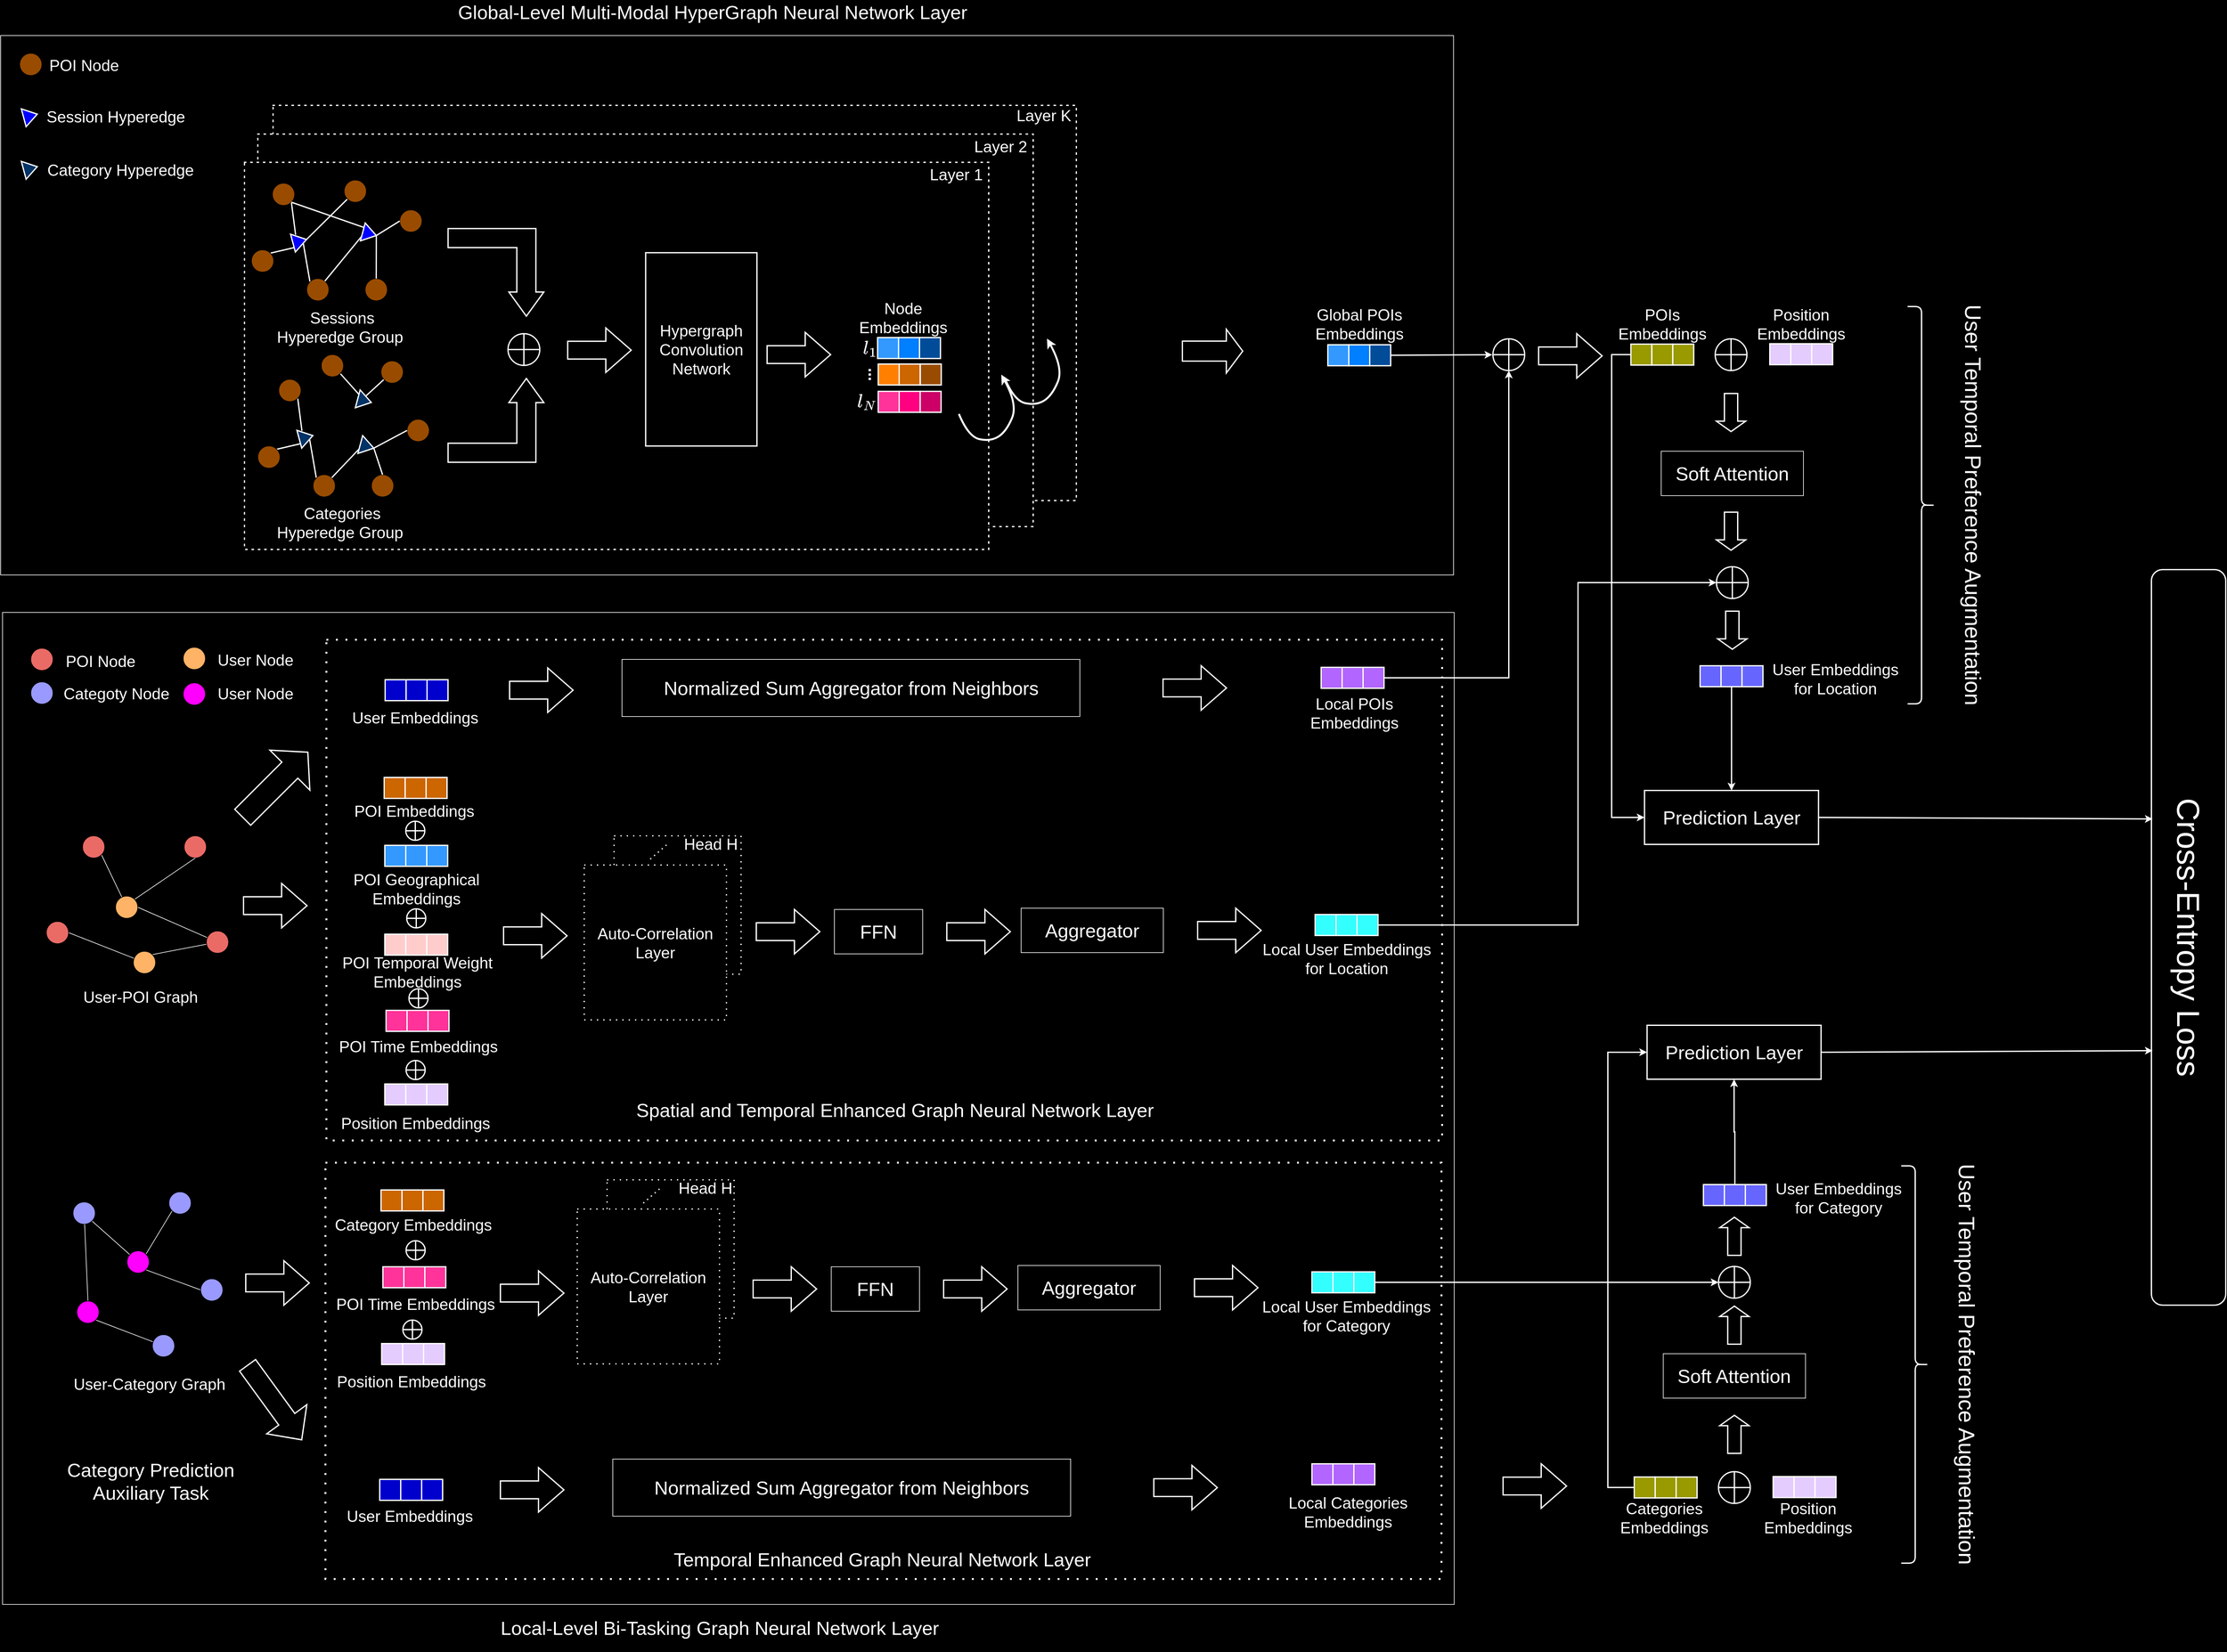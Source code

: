 <mxfile version="22.0.8" type="github" pages="2">
  <diagram name="第 1 页" id="PNhr8kcbTlroX-baOO0i">
    <mxGraphModel dx="4609" dy="2542" grid="0" gridSize="10" guides="1" tooltips="1" connect="1" arrows="1" fold="1" page="1" pageScale="1" pageWidth="3650" pageHeight="2650" background="#000000" math="1" shadow="0">
      <root>
        <mxCell id="0" />
        <mxCell id="1" parent="0" />
        <mxCell id="MEwA-Q_oqiYRqp0OGWWu-136" value="" style="rounded=0;whiteSpace=wrap;html=1;fillColor=#000000;strokeColor=#FFFFFF;strokeWidth=2;shape=table;startSize=0;container=1;collapsible=0;childLayout=tableLayout;fontSize=16;dashed=1;dashPattern=1 4;" parent="1" vertex="1">
          <mxGeometry x="457" y="202" width="1265" height="622.75" as="geometry" />
        </mxCell>
        <mxCell id="MEwA-Q_oqiYRqp0OGWWu-134" value="" style="rounded=0;whiteSpace=wrap;html=1;fillColor=#000000;strokeColor=#FFFFFF;strokeWidth=2;shape=table;startSize=0;container=1;collapsible=0;childLayout=tableLayout;fontSize=16;dashed=1;dashPattern=1 4;" parent="1" vertex="1">
          <mxGeometry x="433" y="247.25" width="1221" height="618.5" as="geometry" />
        </mxCell>
        <mxCell id="PrBTOdZ4H55qHyfsa1yD-304" value="" style="rounded=0;whiteSpace=wrap;html=1;fillColor=#000000;strokeColor=#FFFFFF;strokeWidth=2;shape=table;startSize=0;container=1;collapsible=0;childLayout=tableLayout;fontSize=16;dashed=1;dashPattern=1 4;" parent="1" vertex="1">
          <mxGeometry x="412" y="291.75" width="1172" height="610" as="geometry" />
        </mxCell>
        <mxCell id="JnFQR-dMiFV1Tu1PzdE1-221" style="rounded=0;orthogonalLoop=1;jettySize=auto;html=1;exitX=0.5;exitY=0;exitDx=0;exitDy=0;strokeColor=#FFFFFF;strokeWidth=2;entryX=0.983;entryY=0.661;entryDx=0;entryDy=0;entryPerimeter=0;" edge="1" parent="1" source="PrBTOdZ4H55qHyfsa1yD-198" target="PrBTOdZ4H55qHyfsa1yD-328">
          <mxGeometry relative="1" as="geometry">
            <mxPoint x="3483" y="1324" as="targetPoint" />
            <Array as="points" />
          </mxGeometry>
        </mxCell>
        <mxCell id="PrBTOdZ4H55qHyfsa1yD-198" value="&lt;font style=&quot;font-size: 30px;&quot;&gt;Prediction Layer&lt;/font&gt;" style="rounded=0;whiteSpace=wrap;html=1;labelBackgroundColor=none;fontColor=#FFFFFF;fillColor=none;strokeColor=#FFFFFF;strokeWidth=2;horizontal=0;rotation=90;verticalAlign=middle;align=center;fontSize=30;fontStyle=0" parent="1" vertex="1">
          <mxGeometry x="2711.25" y="1187" width="85" height="274" as="geometry" />
        </mxCell>
        <mxCell id="PrBTOdZ4H55qHyfsa1yD-203" value="Global-Level Multi-Modal HyperGraph Neural Network Layer&amp;nbsp;" style="text;html=1;strokeColor=none;fillColor=none;align=center;verticalAlign=middle;whiteSpace=wrap;rounded=0;fontColor=#FFFFFF;fontSize=30;" parent="1" vertex="1">
          <mxGeometry x="719" y="36" width="868.5" height="37" as="geometry" />
        </mxCell>
        <mxCell id="MEwA-Q_oqiYRqp0OGWWu-93" style="rounded=0;orthogonalLoop=1;jettySize=auto;html=1;exitX=1;exitY=1;exitDx=0;exitDy=0;entryX=0.336;entryY=0.098;entryDx=0;entryDy=0;strokeWidth=2;strokeColor=#FFFFFF;endArrow=none;endFill=0;entryPerimeter=0;" parent="1" source="PrBTOdZ4H55qHyfsa1yD-226" target="MEwA-Q_oqiYRqp0OGWWu-84" edge="1">
          <mxGeometry relative="1" as="geometry" />
        </mxCell>
        <mxCell id="PrBTOdZ4H55qHyfsa1yD-226" value="" style="ellipse;whiteSpace=wrap;html=1;aspect=fixed;fillColor=#994C00;" parent="1" vertex="1">
          <mxGeometry x="456" y="324.75" width="35" height="35" as="geometry" />
        </mxCell>
        <mxCell id="PrBTOdZ4H55qHyfsa1yD-287" value="&lt;font style=&quot;font-size: 25px;&quot; color=&quot;#ffffff&quot;&gt;Hypergraph Convolution Network&lt;/font&gt;" style="rounded=0;whiteSpace=wrap;html=1;fillColor=none;strokeColor=#FFFFFF;strokeWidth=2;fontSize=25;" parent="1" vertex="1">
          <mxGeometry x="1043.75" y="434.19" width="175.25" height="304.56" as="geometry" />
        </mxCell>
        <mxCell id="PrBTOdZ4H55qHyfsa1yD-291" value="" style="rounded=0;whiteSpace=wrap;html=1;fillColor=#3399FF;strokeColor=#FFFFFF;strokeWidth=2;" parent="1" vertex="1">
          <mxGeometry x="1409" y="567.88" width="33" height="33" as="geometry" />
        </mxCell>
        <mxCell id="PrBTOdZ4H55qHyfsa1yD-292" value="" style="rounded=0;whiteSpace=wrap;html=1;fillColor=#007FFF;strokeColor=#FFFFFF;strokeWidth=2;" parent="1" vertex="1">
          <mxGeometry x="1442" y="567.88" width="33" height="33" as="geometry" />
        </mxCell>
        <mxCell id="PrBTOdZ4H55qHyfsa1yD-293" value="" style="rounded=0;whiteSpace=wrap;html=1;fillColor=#004C99;strokeColor=#FFFFFF;strokeWidth=2;" parent="1" vertex="1">
          <mxGeometry x="1475" y="567.88" width="33" height="33" as="geometry" />
        </mxCell>
        <mxCell id="PrBTOdZ4H55qHyfsa1yD-294" value="" style="rounded=0;whiteSpace=wrap;html=1;fillColor=#FF8000;strokeColor=#FFFFFF;strokeWidth=2;" parent="1" vertex="1">
          <mxGeometry x="1410" y="609.63" width="33" height="33" as="geometry" />
        </mxCell>
        <mxCell id="PrBTOdZ4H55qHyfsa1yD-295" value="" style="rounded=0;whiteSpace=wrap;html=1;fillColor=#CC6600;strokeColor=#FFFFFF;strokeWidth=2;" parent="1" vertex="1">
          <mxGeometry x="1443" y="609.63" width="33" height="33" as="geometry" />
        </mxCell>
        <mxCell id="PrBTOdZ4H55qHyfsa1yD-296" value="" style="rounded=0;whiteSpace=wrap;html=1;fillColor=#994C00;strokeColor=#FFFFFF;strokeWidth=2;" parent="1" vertex="1">
          <mxGeometry x="1476.25" y="609.63" width="33" height="33" as="geometry" />
        </mxCell>
        <mxCell id="PrBTOdZ4H55qHyfsa1yD-297" value="" style="rounded=0;whiteSpace=wrap;html=1;fillColor=#FF3399;strokeColor=#FFFFFF;strokeWidth=2;" parent="1" vertex="1">
          <mxGeometry x="1410" y="652.63" width="33" height="33" as="geometry" />
        </mxCell>
        <mxCell id="PrBTOdZ4H55qHyfsa1yD-298" value="" style="rounded=0;whiteSpace=wrap;html=1;fillColor=#FF0080;strokeColor=#FFFFFF;strokeWidth=2;" parent="1" vertex="1">
          <mxGeometry x="1443" y="652.63" width="33" height="33" as="geometry" />
        </mxCell>
        <mxCell id="PrBTOdZ4H55qHyfsa1yD-299" value="" style="rounded=0;whiteSpace=wrap;html=1;fillColor=#CC0066;strokeColor=#FFFFFF;strokeWidth=2;" parent="1" vertex="1">
          <mxGeometry x="1476" y="652.63" width="33" height="33" as="geometry" />
        </mxCell>
        <mxCell id="PrBTOdZ4H55qHyfsa1yD-303" value="" style="shape=singleArrow;whiteSpace=wrap;html=1;arrowWidth=0.456;arrowSize=0.272;fillColor=none;strokeColor=#FFFFFF;strokeWidth=2;" parent="1" vertex="1">
          <mxGeometry x="1889" y="554.75" width="95" height="69" as="geometry" />
        </mxCell>
        <mxCell id="PrBTOdZ4H55qHyfsa1yD-305" value="" style="rounded=0;whiteSpace=wrap;html=1;fillColor=#3399FF;strokeColor=#FFFFFF;strokeWidth=2;" parent="1" vertex="1">
          <mxGeometry x="2118" y="579.25" width="33" height="33" as="geometry" />
        </mxCell>
        <mxCell id="PrBTOdZ4H55qHyfsa1yD-306" value="" style="rounded=0;whiteSpace=wrap;html=1;fillColor=#007FFF;strokeColor=#FFFFFF;strokeWidth=2;" parent="1" vertex="1">
          <mxGeometry x="2151" y="579.25" width="33" height="33" as="geometry" />
        </mxCell>
        <mxCell id="JnFQR-dMiFV1Tu1PzdE1-170" style="rounded=0;orthogonalLoop=1;jettySize=auto;html=1;exitX=1;exitY=0.5;exitDx=0;exitDy=0;strokeWidth=2;strokeColor=#FFFFFF;" edge="1" parent="1" source="PrBTOdZ4H55qHyfsa1yD-307">
          <mxGeometry relative="1" as="geometry">
            <mxPoint x="1871.0" y="597.5" as="sourcePoint" />
            <mxPoint x="2377" y="595" as="targetPoint" />
          </mxGeometry>
        </mxCell>
        <mxCell id="PrBTOdZ4H55qHyfsa1yD-307" value="" style="rounded=0;whiteSpace=wrap;html=1;fillColor=#004C99;strokeColor=#FFFFFF;strokeWidth=2;" parent="1" vertex="1">
          <mxGeometry x="2184" y="579.25" width="33" height="33" as="geometry" />
        </mxCell>
        <mxCell id="PrBTOdZ4H55qHyfsa1yD-308" value="Layer 1" style="text;html=1;strokeColor=none;fillColor=none;align=center;verticalAlign=middle;whiteSpace=wrap;rounded=0;fontColor=#FFFFFF;fontSize=25;" parent="1" vertex="1">
          <mxGeometry x="1487" y="295.75" width="92" height="29" as="geometry" />
        </mxCell>
        <mxCell id="PrBTOdZ4H55qHyfsa1yD-309" value="Layer 2" style="text;html=1;strokeColor=none;fillColor=none;align=center;verticalAlign=middle;whiteSpace=wrap;rounded=0;fontColor=#FFFFFF;fontSize=25;" parent="1" vertex="1">
          <mxGeometry x="1557" y="251.75" width="92" height="29" as="geometry" />
        </mxCell>
        <mxCell id="PrBTOdZ4H55qHyfsa1yD-310" value="Layer K" style="text;html=1;strokeColor=none;fillColor=none;align=center;verticalAlign=middle;whiteSpace=wrap;rounded=0;fontColor=#FFFFFF;fontSize=25;" parent="1" vertex="1">
          <mxGeometry x="1624" y="202.75" width="93.5" height="29" as="geometry" />
        </mxCell>
        <mxCell id="PrBTOdZ4H55qHyfsa1yD-322" value="Local-Level&amp;nbsp;Bi-Tasking Graph Neural Network Layer" style="text;html=1;strokeColor=none;fillColor=none;align=center;verticalAlign=middle;whiteSpace=wrap;rounded=0;fontColor=#FFFFFF;fontSize=30;" parent="1" vertex="1">
          <mxGeometry x="691" y="2564" width="938.5" height="74" as="geometry" />
        </mxCell>
        <mxCell id="PrBTOdZ4H55qHyfsa1yD-323" value="Node Embeddings" style="text;html=1;strokeColor=none;fillColor=none;align=center;verticalAlign=middle;whiteSpace=wrap;rounded=0;fontColor=#FFFFFF;fontSize=25;" parent="1" vertex="1">
          <mxGeometry x="1369" y="496.63" width="161" height="79" as="geometry" />
        </mxCell>
        <mxCell id="PrBTOdZ4H55qHyfsa1yD-324" value="$$l_1$$" style="text;html=1;strokeColor=none;fillColor=none;align=center;verticalAlign=middle;whiteSpace=wrap;rounded=0;fontColor=#FFFFFF;fontSize=25;" parent="1" vertex="1">
          <mxGeometry x="1374" y="565.88" width="45" height="37" as="geometry" />
        </mxCell>
        <mxCell id="PrBTOdZ4H55qHyfsa1yD-325" value="..." style="text;html=1;strokeColor=none;fillColor=none;align=center;verticalAlign=middle;whiteSpace=wrap;rounded=0;fontColor=#FFFFFF;fontSize=25;fontStyle=1;horizontal=0;" parent="1" vertex="1">
          <mxGeometry x="1366" y="607.63" width="45" height="37" as="geometry" />
        </mxCell>
        <mxCell id="PrBTOdZ4H55qHyfsa1yD-326" value="$$l_N$$" style="text;html=1;strokeColor=none;fillColor=none;align=center;verticalAlign=middle;whiteSpace=wrap;rounded=0;fontColor=#FFFFFF;fontSize=25;" parent="1" vertex="1">
          <mxGeometry x="1370.25" y="649.88" width="45" height="37" as="geometry" />
        </mxCell>
        <mxCell id="PrBTOdZ4H55qHyfsa1yD-327" value="Global POIs Embeddings" style="text;html=1;strokeColor=none;fillColor=none;align=center;verticalAlign=middle;whiteSpace=wrap;rounded=0;fontColor=#FFFFFF;fontSize=25;" parent="1" vertex="1">
          <mxGeometry x="2093.75" y="519" width="147.5" height="53" as="geometry" />
        </mxCell>
        <mxCell id="PrBTOdZ4H55qHyfsa1yD-328" value="&lt;font style=&quot;font-size: 50px;&quot; color=&quot;#ffffff&quot;&gt;Cross-Entropy Loss&lt;/font&gt;" style="rounded=1;whiteSpace=wrap;html=1;fillColor=none;strokeColor=#FFFFFF;strokeWidth=2;horizontal=0;rotation=-180;fontSize=50;" parent="1" vertex="1">
          <mxGeometry x="3415" y="933.5" width="117" height="1159" as="geometry" />
        </mxCell>
        <mxCell id="MEwA-Q_oqiYRqp0OGWWu-94" style="rounded=0;orthogonalLoop=1;jettySize=auto;html=1;exitX=1;exitY=0.5;exitDx=0;exitDy=0;entryX=0;entryY=1;entryDx=0;entryDy=0;strokeColor=#FFFFFF;strokeWidth=2;endArrow=none;endFill=0;" parent="1" source="MEwA-Q_oqiYRqp0OGWWu-84" target="MEwA-Q_oqiYRqp0OGWWu-88" edge="1">
          <mxGeometry relative="1" as="geometry" />
        </mxCell>
        <mxCell id="MEwA-Q_oqiYRqp0OGWWu-95" style="rounded=0;orthogonalLoop=1;jettySize=auto;html=1;exitX=0;exitY=0.75;exitDx=0;exitDy=0;entryX=1;entryY=0;entryDx=0;entryDy=0;strokeColor=#FFFFFF;strokeWidth=2;endArrow=none;endFill=0;" parent="1" source="MEwA-Q_oqiYRqp0OGWWu-84" target="MEwA-Q_oqiYRqp0OGWWu-87" edge="1">
          <mxGeometry relative="1" as="geometry" />
        </mxCell>
        <mxCell id="MEwA-Q_oqiYRqp0OGWWu-96" style="rounded=0;orthogonalLoop=1;jettySize=auto;html=1;exitX=1;exitY=0.5;exitDx=0;exitDy=0;entryX=0;entryY=1;entryDx=0;entryDy=0;strokeColor=#FFFFFF;endArrow=none;endFill=0;strokeWidth=2;" parent="1" target="MEwA-Q_oqiYRqp0OGWWu-86" edge="1">
          <mxGeometry relative="1" as="geometry">
            <mxPoint x="504.495" y="418.753" as="sourcePoint" />
            <mxPoint x="509.996" y="485.476" as="targetPoint" />
          </mxGeometry>
        </mxCell>
        <mxCell id="MEwA-Q_oqiYRqp0OGWWu-84" value="" style="triangle;whiteSpace=wrap;html=1;fillColor=#0000FF;strokeColor=#FFFFFF;strokeWidth=2;rotation=-15;" parent="1" vertex="1">
          <mxGeometry x="488" y="401.75" width="22" height="29" as="geometry" />
        </mxCell>
        <mxCell id="MEwA-Q_oqiYRqp0OGWWu-86" value="" style="ellipse;whiteSpace=wrap;html=1;aspect=fixed;fillColor=#994C00;direction=south;" parent="1" vertex="1">
          <mxGeometry x="510" y="475" width="35" height="35" as="geometry" />
        </mxCell>
        <mxCell id="MEwA-Q_oqiYRqp0OGWWu-87" value="" style="ellipse;whiteSpace=wrap;html=1;aspect=fixed;fillColor=#994C00;" parent="1" vertex="1">
          <mxGeometry x="423" y="429.75" width="35" height="35" as="geometry" />
        </mxCell>
        <mxCell id="MEwA-Q_oqiYRqp0OGWWu-88" value="" style="ellipse;whiteSpace=wrap;html=1;aspect=fixed;fillColor=#994C00;" parent="1" vertex="1">
          <mxGeometry x="569" y="319.75" width="35" height="35" as="geometry" />
        </mxCell>
        <mxCell id="MEwA-Q_oqiYRqp0OGWWu-89" value="" style="ellipse;whiteSpace=wrap;html=1;aspect=fixed;fillColor=#994C00;" parent="1" vertex="1">
          <mxGeometry x="656.5" y="366.75" width="35" height="35" as="geometry" />
        </mxCell>
        <mxCell id="MEwA-Q_oqiYRqp0OGWWu-90" value="" style="ellipse;whiteSpace=wrap;html=1;aspect=fixed;fillColor=#994C00;" parent="1" vertex="1">
          <mxGeometry x="602" y="475" width="35" height="35" as="geometry" />
        </mxCell>
        <mxCell id="MEwA-Q_oqiYRqp0OGWWu-97" style="rounded=0;orthogonalLoop=1;jettySize=auto;html=1;exitX=0;exitY=0.75;exitDx=0;exitDy=0;strokeColor=#FFFFFF;strokeWidth=2;endArrow=none;endFill=0;" parent="1" source="MEwA-Q_oqiYRqp0OGWWu-92" target="MEwA-Q_oqiYRqp0OGWWu-86" edge="1">
          <mxGeometry relative="1" as="geometry" />
        </mxCell>
        <mxCell id="MEwA-Q_oqiYRqp0OGWWu-98" style="rounded=0;orthogonalLoop=1;jettySize=auto;html=1;exitX=1;exitY=0.5;exitDx=0;exitDy=0;entryX=0.5;entryY=0;entryDx=0;entryDy=0;strokeWidth=2;strokeColor=#FFFFFF;endArrow=none;endFill=0;" parent="1" source="MEwA-Q_oqiYRqp0OGWWu-92" target="MEwA-Q_oqiYRqp0OGWWu-90" edge="1">
          <mxGeometry relative="1" as="geometry" />
        </mxCell>
        <mxCell id="MEwA-Q_oqiYRqp0OGWWu-99" style="rounded=0;orthogonalLoop=1;jettySize=auto;html=1;exitX=1;exitY=0.5;exitDx=0;exitDy=0;entryX=0;entryY=0.5;entryDx=0;entryDy=0;endArrow=none;endFill=0;strokeWidth=2;strokeColor=#FFFFFF;" parent="1" source="MEwA-Q_oqiYRqp0OGWWu-92" target="MEwA-Q_oqiYRqp0OGWWu-89" edge="1">
          <mxGeometry relative="1" as="geometry" />
        </mxCell>
        <mxCell id="MEwA-Q_oqiYRqp0OGWWu-100" style="rounded=0;orthogonalLoop=1;jettySize=auto;html=1;exitX=0;exitY=0.25;exitDx=0;exitDy=0;entryX=1;entryY=1;entryDx=0;entryDy=0;strokeWidth=2;strokeColor=#FFFFFF;endArrow=none;endFill=0;" parent="1" source="MEwA-Q_oqiYRqp0OGWWu-92" target="PrBTOdZ4H55qHyfsa1yD-226" edge="1">
          <mxGeometry relative="1" as="geometry" />
        </mxCell>
        <mxCell id="MEwA-Q_oqiYRqp0OGWWu-92" value="" style="triangle;whiteSpace=wrap;html=1;fillColor=#0000FF;strokeColor=#FFFFFF;strokeWidth=2;rotation=15;" parent="1" vertex="1">
          <mxGeometry x="598" y="389.75" width="22" height="29" as="geometry" />
        </mxCell>
        <mxCell id="MEwA-Q_oqiYRqp0OGWWu-102" style="rounded=0;orthogonalLoop=1;jettySize=auto;html=1;exitX=1;exitY=1;exitDx=0;exitDy=0;entryX=0.336;entryY=0.098;entryDx=0;entryDy=0;strokeWidth=2;strokeColor=#FFFFFF;endArrow=none;endFill=0;entryPerimeter=0;" parent="1" source="MEwA-Q_oqiYRqp0OGWWu-103" target="MEwA-Q_oqiYRqp0OGWWu-107" edge="1">
          <mxGeometry relative="1" as="geometry" />
        </mxCell>
        <mxCell id="MEwA-Q_oqiYRqp0OGWWu-103" value="" style="ellipse;whiteSpace=wrap;html=1;aspect=fixed;fillColor=#994C00;" parent="1" vertex="1">
          <mxGeometry x="466" y="633.75" width="35" height="35" as="geometry" />
        </mxCell>
        <mxCell id="MEwA-Q_oqiYRqp0OGWWu-105" style="rounded=0;orthogonalLoop=1;jettySize=auto;html=1;exitX=0;exitY=0.75;exitDx=0;exitDy=0;entryX=1;entryY=0;entryDx=0;entryDy=0;strokeColor=#FFFFFF;strokeWidth=2;endArrow=none;endFill=0;" parent="1" source="MEwA-Q_oqiYRqp0OGWWu-107" target="MEwA-Q_oqiYRqp0OGWWu-109" edge="1">
          <mxGeometry relative="1" as="geometry" />
        </mxCell>
        <mxCell id="MEwA-Q_oqiYRqp0OGWWu-106" style="rounded=0;orthogonalLoop=1;jettySize=auto;html=1;exitX=1;exitY=0.5;exitDx=0;exitDy=0;entryX=0;entryY=1;entryDx=0;entryDy=0;strokeColor=#FFFFFF;endArrow=none;endFill=0;strokeWidth=2;" parent="1" target="MEwA-Q_oqiYRqp0OGWWu-108" edge="1">
          <mxGeometry relative="1" as="geometry">
            <mxPoint x="514.495" y="727.753" as="sourcePoint" />
            <mxPoint x="519.996" y="794.476" as="targetPoint" />
          </mxGeometry>
        </mxCell>
        <mxCell id="MEwA-Q_oqiYRqp0OGWWu-107" value="" style="triangle;whiteSpace=wrap;html=1;fillColor=#003366;strokeColor=#FFFFFF;strokeWidth=2;rotation=-15;" parent="1" vertex="1">
          <mxGeometry x="498" y="710.75" width="22" height="29" as="geometry" />
        </mxCell>
        <mxCell id="MEwA-Q_oqiYRqp0OGWWu-108" value="" style="ellipse;whiteSpace=wrap;html=1;aspect=fixed;fillColor=#994C00;direction=south;" parent="1" vertex="1">
          <mxGeometry x="520" y="784" width="35" height="35" as="geometry" />
        </mxCell>
        <mxCell id="MEwA-Q_oqiYRqp0OGWWu-109" value="" style="ellipse;whiteSpace=wrap;html=1;aspect=fixed;fillColor=#994C00;" parent="1" vertex="1">
          <mxGeometry x="433" y="738.75" width="35" height="35" as="geometry" />
        </mxCell>
        <mxCell id="MEwA-Q_oqiYRqp0OGWWu-123" style="rounded=0;orthogonalLoop=1;jettySize=auto;html=1;exitX=1;exitY=1;exitDx=0;exitDy=0;entryX=0;entryY=0.25;entryDx=0;entryDy=0;endArrow=none;endFill=0;strokeWidth=2;strokeColor=#FFFFFF;" parent="1" source="MEwA-Q_oqiYRqp0OGWWu-110" target="MEwA-Q_oqiYRqp0OGWWu-118" edge="1">
          <mxGeometry relative="1" as="geometry" />
        </mxCell>
        <mxCell id="MEwA-Q_oqiYRqp0OGWWu-110" value="" style="ellipse;whiteSpace=wrap;html=1;aspect=fixed;fillColor=#994C00;" parent="1" vertex="1">
          <mxGeometry x="533" y="594.75" width="35" height="35" as="geometry" />
        </mxCell>
        <mxCell id="MEwA-Q_oqiYRqp0OGWWu-111" value="" style="ellipse;whiteSpace=wrap;html=1;aspect=fixed;fillColor=#994C00;" parent="1" vertex="1">
          <mxGeometry x="668" y="696.75" width="35" height="35" as="geometry" />
        </mxCell>
        <mxCell id="MEwA-Q_oqiYRqp0OGWWu-112" value="" style="ellipse;whiteSpace=wrap;html=1;aspect=fixed;fillColor=#994C00;" parent="1" vertex="1">
          <mxGeometry x="612" y="784" width="35" height="35" as="geometry" />
        </mxCell>
        <mxCell id="MEwA-Q_oqiYRqp0OGWWu-113" style="rounded=0;orthogonalLoop=1;jettySize=auto;html=1;exitX=0;exitY=0.75;exitDx=0;exitDy=0;strokeColor=#FFFFFF;strokeWidth=2;endArrow=none;endFill=0;" parent="1" source="MEwA-Q_oqiYRqp0OGWWu-117" target="MEwA-Q_oqiYRqp0OGWWu-108" edge="1">
          <mxGeometry relative="1" as="geometry" />
        </mxCell>
        <mxCell id="MEwA-Q_oqiYRqp0OGWWu-114" style="rounded=0;orthogonalLoop=1;jettySize=auto;html=1;exitX=1;exitY=0.5;exitDx=0;exitDy=0;entryX=0.5;entryY=0;entryDx=0;entryDy=0;strokeWidth=2;strokeColor=#FFFFFF;endArrow=none;endFill=0;" parent="1" source="MEwA-Q_oqiYRqp0OGWWu-117" target="MEwA-Q_oqiYRqp0OGWWu-112" edge="1">
          <mxGeometry relative="1" as="geometry" />
        </mxCell>
        <mxCell id="MEwA-Q_oqiYRqp0OGWWu-115" style="rounded=0;orthogonalLoop=1;jettySize=auto;html=1;exitX=1;exitY=0.5;exitDx=0;exitDy=0;entryX=0;entryY=0.5;entryDx=0;entryDy=0;endArrow=none;endFill=0;strokeWidth=2;strokeColor=#FFFFFF;" parent="1" source="MEwA-Q_oqiYRqp0OGWWu-117" target="MEwA-Q_oqiYRqp0OGWWu-111" edge="1">
          <mxGeometry relative="1" as="geometry" />
        </mxCell>
        <mxCell id="MEwA-Q_oqiYRqp0OGWWu-117" value="" style="triangle;whiteSpace=wrap;html=1;fillColor=#003366;strokeColor=#FFFFFF;strokeWidth=2;rotation=15;" parent="1" vertex="1">
          <mxGeometry x="594" y="724.75" width="22" height="29" as="geometry" />
        </mxCell>
        <mxCell id="MEwA-Q_oqiYRqp0OGWWu-125" style="rounded=0;orthogonalLoop=1;jettySize=auto;html=1;exitX=0.5;exitY=0;exitDx=0;exitDy=0;endArrow=none;endFill=0;strokeWidth=2;strokeColor=#FFFFFF;" parent="1" source="MEwA-Q_oqiYRqp0OGWWu-118" target="MEwA-Q_oqiYRqp0OGWWu-124" edge="1">
          <mxGeometry relative="1" as="geometry" />
        </mxCell>
        <mxCell id="MEwA-Q_oqiYRqp0OGWWu-118" value="" style="triangle;whiteSpace=wrap;html=1;fillColor=#003366;strokeColor=#FFFFFF;strokeWidth=2;rotation=15;" parent="1" vertex="1">
          <mxGeometry x="590" y="652.75" width="22" height="29" as="geometry" />
        </mxCell>
        <mxCell id="MEwA-Q_oqiYRqp0OGWWu-124" value="" style="ellipse;whiteSpace=wrap;html=1;aspect=fixed;fillColor=#994C00;" parent="1" vertex="1">
          <mxGeometry x="627" y="604.75" width="35" height="35" as="geometry" />
        </mxCell>
        <mxCell id="MEwA-Q_oqiYRqp0OGWWu-126" value="&lt;br style=&quot;font-size: 25px;&quot;&gt;Sessions Hyperedge Group&amp;nbsp;" style="text;html=1;strokeColor=none;fillColor=none;align=center;verticalAlign=middle;whiteSpace=wrap;rounded=0;fontColor=#FFFFFF;fontSize=25;" parent="1" vertex="1">
          <mxGeometry x="458" y="516.75" width="216" height="38" as="geometry" />
        </mxCell>
        <mxCell id="MEwA-Q_oqiYRqp0OGWWu-127" value="&lt;br style=&quot;font-size: 25px;&quot;&gt;Categories Hyperedge Group&amp;nbsp;" style="text;html=1;strokeColor=none;fillColor=none;align=center;verticalAlign=middle;whiteSpace=wrap;rounded=0;fontColor=#FFFFFF;fontSize=25;" parent="1" vertex="1">
          <mxGeometry x="458" y="822.75" width="216" height="43" as="geometry" />
        </mxCell>
        <mxCell id="MEwA-Q_oqiYRqp0OGWWu-130" value="" style="html=1;shadow=0;dashed=0;align=center;verticalAlign=middle;shape=mxgraph.arrows2.bendArrow;dy=15;dx=38;notch=0;arrowHead=55;rounded=0;rotation=90;fillColor=none;strokeColor=#FFFFFF;strokeWidth=2;" parent="1" vertex="1">
          <mxGeometry x="739" y="389.75" width="138" height="150.75" as="geometry" />
        </mxCell>
        <mxCell id="MEwA-Q_oqiYRqp0OGWWu-131" value="" style="html=1;shadow=0;dashed=0;align=center;verticalAlign=middle;shape=mxgraph.arrows2.bendArrow;dy=15;dx=38;notch=0;arrowHead=55;rounded=0;rotation=90;fillColor=none;strokeColor=#FFFFFF;strokeWidth=2;direction=east;flipH=1;" parent="1" vertex="1">
          <mxGeometry x="742" y="623" width="132" height="150.75" as="geometry" />
        </mxCell>
        <mxCell id="MEwA-Q_oqiYRqp0OGWWu-132" value="" style="shape=orEllipse;perimeter=ellipsePerimeter;whiteSpace=wrap;html=1;backgroundOutline=1;fillColor=none;strokeColor=#FFFFFF;strokeWidth=2;" parent="1" vertex="1">
          <mxGeometry x="827" y="561.75" width="50" height="50" as="geometry" />
        </mxCell>
        <mxCell id="MEwA-Q_oqiYRqp0OGWWu-133" value="" style="html=1;shadow=0;dashed=0;align=center;verticalAlign=middle;shape=mxgraph.arrows2.arrow;dy=0.6;dx=40;notch=0;fillColor=none;strokeColor=#FFFFFF;strokeWidth=2;" parent="1" vertex="1">
          <mxGeometry x="921" y="552.75" width="100" height="70" as="geometry" />
        </mxCell>
        <mxCell id="MEwA-Q_oqiYRqp0OGWWu-138" value="" style="html=1;shadow=0;dashed=0;align=center;verticalAlign=middle;shape=mxgraph.arrows2.arrow;dy=0.6;dx=40;notch=0;fillColor=none;strokeColor=#FFFFFF;strokeWidth=2;" parent="1" vertex="1">
          <mxGeometry x="1235" y="559.75" width="100" height="70" as="geometry" />
        </mxCell>
        <mxCell id="MEwA-Q_oqiYRqp0OGWWu-140" value="" style="curved=1;endArrow=classic;html=1;rounded=0;strokeWidth=3;strokeColor=#FFFFFF;" parent="1" edge="1">
          <mxGeometry width="50" height="50" relative="1" as="geometry">
            <mxPoint x="1609" y="631.5" as="sourcePoint" />
            <mxPoint x="1675.75" y="569.5" as="targetPoint" />
            <Array as="points">
              <mxPoint x="1624" y="667.5" />
              <mxPoint x="1659" y="675" />
              <mxPoint x="1683.75" y="659.25" />
              <mxPoint x="1701.75" y="616.25" />
            </Array>
          </mxGeometry>
        </mxCell>
        <mxCell id="MEwA-Q_oqiYRqp0OGWWu-142" value="" style="curved=1;endArrow=classic;html=1;rounded=0;strokeWidth=3;strokeColor=#FFFFFF;" parent="1" edge="1">
          <mxGeometry width="50" height="50" relative="1" as="geometry">
            <mxPoint x="1537" y="688.25" as="sourcePoint" />
            <mxPoint x="1603.75" y="626.25" as="targetPoint" />
            <Array as="points">
              <mxPoint x="1552" y="724.25" />
              <mxPoint x="1587" y="731.75" />
              <mxPoint x="1611.75" y="716" />
              <mxPoint x="1629.75" y="673" />
            </Array>
          </mxGeometry>
        </mxCell>
        <mxCell id="JnFQR-dMiFV1Tu1PzdE1-29" style="rounded=0;orthogonalLoop=1;jettySize=auto;html=1;exitX=1;exitY=1;exitDx=0;exitDy=0;strokeColor=#FFFFFF;endArrow=none;endFill=0;" edge="1" parent="1" source="JnFQR-dMiFV1Tu1PzdE1-10" target="JnFQR-dMiFV1Tu1PzdE1-13">
          <mxGeometry relative="1" as="geometry" />
        </mxCell>
        <mxCell id="JnFQR-dMiFV1Tu1PzdE1-10" value="" style="ellipse;whiteSpace=wrap;html=1;aspect=fixed;fillColor=#EA6B66;" vertex="1" parent="1">
          <mxGeometry x="157" y="1353" width="35" height="35" as="geometry" />
        </mxCell>
        <mxCell id="JnFQR-dMiFV1Tu1PzdE1-11" value="" style="ellipse;whiteSpace=wrap;html=1;aspect=fixed;fillColor=#EA6B66;" vertex="1" parent="1">
          <mxGeometry x="317" y="1353" width="35" height="35" as="geometry" />
        </mxCell>
        <mxCell id="JnFQR-dMiFV1Tu1PzdE1-32" style="rounded=0;orthogonalLoop=1;jettySize=auto;html=1;exitX=1;exitY=0.5;exitDx=0;exitDy=0;strokeColor=#FFFFFF;endArrow=none;endFill=0;" edge="1" parent="1" source="JnFQR-dMiFV1Tu1PzdE1-12" target="JnFQR-dMiFV1Tu1PzdE1-27">
          <mxGeometry relative="1" as="geometry" />
        </mxCell>
        <mxCell id="JnFQR-dMiFV1Tu1PzdE1-12" value="" style="ellipse;whiteSpace=wrap;html=1;aspect=fixed;fillColor=#EA6B66;" vertex="1" parent="1">
          <mxGeometry x="100" y="1488" width="35" height="35" as="geometry" />
        </mxCell>
        <mxCell id="JnFQR-dMiFV1Tu1PzdE1-30" style="rounded=0;orthogonalLoop=1;jettySize=auto;html=1;exitX=1;exitY=0;exitDx=0;exitDy=0;entryX=0.5;entryY=1;entryDx=0;entryDy=0;strokeColor=#FFFFFF;endArrow=none;endFill=0;" edge="1" parent="1" source="JnFQR-dMiFV1Tu1PzdE1-13" target="JnFQR-dMiFV1Tu1PzdE1-11">
          <mxGeometry relative="1" as="geometry" />
        </mxCell>
        <mxCell id="JnFQR-dMiFV1Tu1PzdE1-33" style="rounded=0;orthogonalLoop=1;jettySize=auto;html=1;exitX=1;exitY=0.5;exitDx=0;exitDy=0;endArrow=none;endFill=0;strokeColor=#FFFFFF;" edge="1" parent="1" source="JnFQR-dMiFV1Tu1PzdE1-13" target="JnFQR-dMiFV1Tu1PzdE1-28">
          <mxGeometry relative="1" as="geometry" />
        </mxCell>
        <mxCell id="JnFQR-dMiFV1Tu1PzdE1-13" value="" style="ellipse;whiteSpace=wrap;html=1;aspect=fixed;fillColor=#FFB366;fontStyle=1" vertex="1" parent="1">
          <mxGeometry x="209" y="1448" width="35" height="35" as="geometry" />
        </mxCell>
        <mxCell id="JnFQR-dMiFV1Tu1PzdE1-15" value="" style="ellipse;whiteSpace=wrap;html=1;aspect=fixed;fillColor=#994C00;" vertex="1" parent="1">
          <mxGeometry x="58" y="120" width="35" height="35" as="geometry" />
        </mxCell>
        <mxCell id="JnFQR-dMiFV1Tu1PzdE1-16" value="" style="triangle;whiteSpace=wrap;html=1;fillColor=#0000FF;strokeColor=#FFFFFF;strokeWidth=2;rotation=-15;" vertex="1" parent="1">
          <mxGeometry x="64" y="204.25" width="22" height="29" as="geometry" />
        </mxCell>
        <mxCell id="JnFQR-dMiFV1Tu1PzdE1-18" value="" style="triangle;whiteSpace=wrap;html=1;fillColor=#003366;strokeColor=#FFFFFF;strokeWidth=2;rotation=-15;" vertex="1" parent="1">
          <mxGeometry x="64" y="287" width="22" height="29" as="geometry" />
        </mxCell>
        <mxCell id="JnFQR-dMiFV1Tu1PzdE1-23" value="POI Node" style="text;html=1;strokeColor=none;fillColor=none;align=center;verticalAlign=middle;whiteSpace=wrap;rounded=0;fontColor=#FFFFFF;fontSize=25;" vertex="1" parent="1">
          <mxGeometry x="67" y="121.5" width="185" height="32" as="geometry" />
        </mxCell>
        <mxCell id="JnFQR-dMiFV1Tu1PzdE1-24" value="Session Hyperedge" style="text;html=1;strokeColor=none;fillColor=none;align=center;verticalAlign=middle;whiteSpace=wrap;rounded=0;fontColor=#FFFFFF;fontSize=25;" vertex="1" parent="1">
          <mxGeometry x="97" y="202.75" width="225" height="32" as="geometry" />
        </mxCell>
        <mxCell id="JnFQR-dMiFV1Tu1PzdE1-25" value="Category Hyperedge" style="text;html=1;strokeColor=none;fillColor=none;align=center;verticalAlign=middle;whiteSpace=wrap;rounded=0;fontColor=#FFFFFF;fontSize=25;" vertex="1" parent="1">
          <mxGeometry x="97" y="284" width="240" height="37" as="geometry" />
        </mxCell>
        <mxCell id="JnFQR-dMiFV1Tu1PzdE1-31" style="rounded=0;orthogonalLoop=1;jettySize=auto;html=1;exitX=1;exitY=0;exitDx=0;exitDy=0;endArrow=none;endFill=0;strokeColor=#FFFFFF;" edge="1" parent="1" source="JnFQR-dMiFV1Tu1PzdE1-27" target="JnFQR-dMiFV1Tu1PzdE1-28">
          <mxGeometry relative="1" as="geometry" />
        </mxCell>
        <mxCell id="JnFQR-dMiFV1Tu1PzdE1-27" value="" style="ellipse;whiteSpace=wrap;html=1;aspect=fixed;fillColor=#FFB366;" vertex="1" parent="1">
          <mxGeometry x="237" y="1535" width="35" height="35" as="geometry" />
        </mxCell>
        <mxCell id="JnFQR-dMiFV1Tu1PzdE1-28" value="" style="ellipse;whiteSpace=wrap;html=1;aspect=fixed;fillColor=#EA6B66;" vertex="1" parent="1">
          <mxGeometry x="352" y="1503" width="35" height="35" as="geometry" />
        </mxCell>
        <mxCell id="JnFQR-dMiFV1Tu1PzdE1-34" value="User-POI Graph" style="text;html=1;strokeColor=none;fillColor=none;align=center;verticalAlign=middle;whiteSpace=wrap;rounded=0;fontColor=#FFFFFF;fontSize=25;" vertex="1" parent="1">
          <mxGeometry x="155.5" y="1590" width="185" height="32" as="geometry" />
        </mxCell>
        <mxCell id="JnFQR-dMiFV1Tu1PzdE1-41" style="rounded=0;orthogonalLoop=1;jettySize=auto;html=1;exitX=1;exitY=1;exitDx=0;exitDy=0;endArrow=none;endFill=0;strokeColor=#FFFFFF;" edge="1" parent="1" source="JnFQR-dMiFV1Tu1PzdE1-35" target="JnFQR-dMiFV1Tu1PzdE1-36">
          <mxGeometry relative="1" as="geometry" />
        </mxCell>
        <mxCell id="JnFQR-dMiFV1Tu1PzdE1-35" value="" style="ellipse;whiteSpace=wrap;html=1;aspect=fixed;fillColor=#9999FF;" vertex="1" parent="1">
          <mxGeometry x="142" y="1930" width="35" height="35" as="geometry" />
        </mxCell>
        <mxCell id="JnFQR-dMiFV1Tu1PzdE1-42" style="rounded=0;orthogonalLoop=1;jettySize=auto;html=1;exitX=1;exitY=0;exitDx=0;exitDy=0;entryX=0;entryY=1;entryDx=0;entryDy=0;endArrow=none;endFill=0;strokeColor=#FFFFFF;" edge="1" parent="1" source="JnFQR-dMiFV1Tu1PzdE1-36" target="JnFQR-dMiFV1Tu1PzdE1-40">
          <mxGeometry relative="1" as="geometry" />
        </mxCell>
        <mxCell id="JnFQR-dMiFV1Tu1PzdE1-43" style="rounded=0;orthogonalLoop=1;jettySize=auto;html=1;exitX=1;exitY=1;exitDx=0;exitDy=0;entryX=0;entryY=0.5;entryDx=0;entryDy=0;endArrow=none;endFill=0;strokeColor=#FFFFFF;" edge="1" parent="1" source="JnFQR-dMiFV1Tu1PzdE1-36" target="JnFQR-dMiFV1Tu1PzdE1-39">
          <mxGeometry relative="1" as="geometry" />
        </mxCell>
        <mxCell id="JnFQR-dMiFV1Tu1PzdE1-36" value="" style="ellipse;whiteSpace=wrap;html=1;aspect=fixed;fillColor=#FF00FF;" vertex="1" parent="1">
          <mxGeometry x="227" y="2007" width="35" height="35" as="geometry" />
        </mxCell>
        <mxCell id="JnFQR-dMiFV1Tu1PzdE1-45" style="rounded=0;orthogonalLoop=1;jettySize=auto;html=1;exitX=1;exitY=1;exitDx=0;exitDy=0;endArrow=none;endFill=0;strokeColor=#FFFFFF;" edge="1" parent="1" source="JnFQR-dMiFV1Tu1PzdE1-37" target="JnFQR-dMiFV1Tu1PzdE1-38">
          <mxGeometry relative="1" as="geometry" />
        </mxCell>
        <mxCell id="JnFQR-dMiFV1Tu1PzdE1-46" style="rounded=0;orthogonalLoop=1;jettySize=auto;html=1;exitX=0.5;exitY=0;exitDx=0;exitDy=0;endArrow=none;endFill=0;strokeColor=#FFFFFF;" edge="1" parent="1" source="JnFQR-dMiFV1Tu1PzdE1-37" target="JnFQR-dMiFV1Tu1PzdE1-35">
          <mxGeometry relative="1" as="geometry" />
        </mxCell>
        <mxCell id="JnFQR-dMiFV1Tu1PzdE1-37" value="" style="ellipse;whiteSpace=wrap;html=1;aspect=fixed;fillColor=#FF00FF;" vertex="1" parent="1">
          <mxGeometry x="148" y="2086" width="35" height="35" as="geometry" />
        </mxCell>
        <mxCell id="JnFQR-dMiFV1Tu1PzdE1-38" value="" style="ellipse;whiteSpace=wrap;html=1;aspect=fixed;fillColor=#9999FF;" vertex="1" parent="1">
          <mxGeometry x="267" y="2139" width="35" height="35" as="geometry" />
        </mxCell>
        <mxCell id="JnFQR-dMiFV1Tu1PzdE1-39" value="" style="ellipse;whiteSpace=wrap;html=1;aspect=fixed;fillColor=#9999FF;" vertex="1" parent="1">
          <mxGeometry x="343" y="2051" width="35" height="35" as="geometry" />
        </mxCell>
        <mxCell id="JnFQR-dMiFV1Tu1PzdE1-40" value="" style="ellipse;whiteSpace=wrap;html=1;aspect=fixed;fillColor=#9999FF;" vertex="1" parent="1">
          <mxGeometry x="293" y="1914" width="35" height="35" as="geometry" />
        </mxCell>
        <mxCell id="JnFQR-dMiFV1Tu1PzdE1-47" value="User-Category Graph" style="text;html=1;strokeColor=none;fillColor=none;align=center;verticalAlign=middle;whiteSpace=wrap;rounded=0;fontColor=#FFFFFF;fontSize=25;" vertex="1" parent="1">
          <mxGeometry x="132" y="2198" width="261" height="36" as="geometry" />
        </mxCell>
        <mxCell id="JnFQR-dMiFV1Tu1PzdE1-48" value="" style="ellipse;whiteSpace=wrap;html=1;aspect=fixed;fillColor=#EA6B66;" vertex="1" parent="1">
          <mxGeometry x="75.5" y="1057.5" width="35" height="35" as="geometry" />
        </mxCell>
        <mxCell id="JnFQR-dMiFV1Tu1PzdE1-50" value="" style="ellipse;whiteSpace=wrap;html=1;aspect=fixed;fillColor=#FFB366;fontStyle=1" vertex="1" parent="1">
          <mxGeometry x="315.5" y="1056" width="35" height="35" as="geometry" />
        </mxCell>
        <mxCell id="JnFQR-dMiFV1Tu1PzdE1-51" value="POI Node" style="text;html=1;strokeColor=none;fillColor=none;align=center;verticalAlign=middle;whiteSpace=wrap;rounded=0;fontColor=#FFFFFF;fontSize=25;" vertex="1" parent="1">
          <mxGeometry x="93" y="1060.5" width="185" height="32" as="geometry" />
        </mxCell>
        <mxCell id="JnFQR-dMiFV1Tu1PzdE1-52" value="User Node" style="text;html=1;strokeColor=none;fillColor=none;align=center;verticalAlign=middle;whiteSpace=wrap;rounded=0;fontColor=#FFFFFF;fontSize=25;" vertex="1" parent="1">
          <mxGeometry x="336.5" y="1059" width="185" height="32" as="geometry" />
        </mxCell>
        <mxCell id="JnFQR-dMiFV1Tu1PzdE1-53" value="" style="ellipse;whiteSpace=wrap;html=1;aspect=fixed;fillColor=#9999FF;" vertex="1" parent="1">
          <mxGeometry x="75.5" y="1110.5" width="35" height="35" as="geometry" />
        </mxCell>
        <mxCell id="JnFQR-dMiFV1Tu1PzdE1-54" value="Categoty Node" style="text;html=1;strokeColor=none;fillColor=none;align=center;verticalAlign=middle;whiteSpace=wrap;rounded=0;fontColor=#FFFFFF;fontSize=25;" vertex="1" parent="1">
          <mxGeometry x="118" y="1112" width="185" height="32" as="geometry" />
        </mxCell>
        <mxCell id="JnFQR-dMiFV1Tu1PzdE1-55" value="" style="ellipse;whiteSpace=wrap;html=1;aspect=fixed;fillColor=#FF00FF;" vertex="1" parent="1">
          <mxGeometry x="315.5" y="1112" width="35" height="35" as="geometry" />
        </mxCell>
        <mxCell id="JnFQR-dMiFV1Tu1PzdE1-56" value="User Node" style="text;html=1;strokeColor=none;fillColor=none;align=center;verticalAlign=middle;whiteSpace=wrap;rounded=0;fontColor=#FFFFFF;fontSize=25;" vertex="1" parent="1">
          <mxGeometry x="336.5" y="1112" width="185" height="32" as="geometry" />
        </mxCell>
        <mxCell id="JnFQR-dMiFV1Tu1PzdE1-57" value="" style="html=1;shadow=0;dashed=0;align=center;verticalAlign=middle;shape=mxgraph.arrows2.arrow;dy=0.6;dx=40;notch=0;fillColor=none;strokeColor=#FFFFFF;strokeWidth=2;" vertex="1" parent="1">
          <mxGeometry x="410.5" y="1428" width="100" height="70" as="geometry" />
        </mxCell>
        <mxCell id="JnFQR-dMiFV1Tu1PzdE1-58" value="" style="html=1;shadow=0;dashed=0;align=center;verticalAlign=middle;shape=mxgraph.arrows2.arrow;dy=0.6;dx=40;notch=0;fillColor=none;strokeColor=#FFFFFF;strokeWidth=2;" vertex="1" parent="1">
          <mxGeometry x="414" y="2022.5" width="100" height="70" as="geometry" />
        </mxCell>
        <mxCell id="JnFQR-dMiFV1Tu1PzdE1-64" value="" style="rounded=0;whiteSpace=wrap;html=1;fillColor=#CC6600;strokeColor=#FFFFFF;strokeWidth=2;" vertex="1" parent="1">
          <mxGeometry x="632" y="1261" width="33" height="33" as="geometry" />
        </mxCell>
        <mxCell id="JnFQR-dMiFV1Tu1PzdE1-65" value="" style="rounded=0;whiteSpace=wrap;html=1;fillColor=#CC6600;strokeColor=#FFFFFF;strokeWidth=2;" vertex="1" parent="1">
          <mxGeometry x="665" y="1261" width="33" height="33" as="geometry" />
        </mxCell>
        <mxCell id="JnFQR-dMiFV1Tu1PzdE1-66" value="" style="rounded=0;whiteSpace=wrap;html=1;fillColor=#CC6600;strokeColor=#FFFFFF;strokeWidth=2;" vertex="1" parent="1">
          <mxGeometry x="698" y="1261" width="33" height="33" as="geometry" />
        </mxCell>
        <mxCell id="JnFQR-dMiFV1Tu1PzdE1-70" value="POI Embeddings" style="text;html=1;strokeColor=none;fillColor=none;align=center;verticalAlign=middle;whiteSpace=wrap;rounded=0;fontColor=#FFFFFF;fontSize=25;" vertex="1" parent="1">
          <mxGeometry x="578" y="1296" width="203" height="34" as="geometry" />
        </mxCell>
        <mxCell id="JnFQR-dMiFV1Tu1PzdE1-71" value="" style="rounded=0;whiteSpace=wrap;html=1;fillColor=#3399FF;strokeColor=#FFFFFF;strokeWidth=2;" vertex="1" parent="1">
          <mxGeometry x="633" y="1368" width="33" height="33" as="geometry" />
        </mxCell>
        <mxCell id="JnFQR-dMiFV1Tu1PzdE1-72" value="" style="rounded=0;whiteSpace=wrap;html=1;fillColor=#3399FF;strokeColor=#FFFFFF;strokeWidth=2;" vertex="1" parent="1">
          <mxGeometry x="666" y="1368" width="33" height="33" as="geometry" />
        </mxCell>
        <mxCell id="JnFQR-dMiFV1Tu1PzdE1-73" value="" style="rounded=0;whiteSpace=wrap;html=1;fillColor=#3399FF;strokeColor=#FFFFFF;strokeWidth=2;" vertex="1" parent="1">
          <mxGeometry x="699" y="1368" width="33" height="33" as="geometry" />
        </mxCell>
        <mxCell id="JnFQR-dMiFV1Tu1PzdE1-74" value="POI Geographical Embeddings" style="text;html=1;strokeColor=none;fillColor=none;align=center;verticalAlign=middle;whiteSpace=wrap;rounded=0;fontColor=#FFFFFF;fontSize=25;" vertex="1" parent="1">
          <mxGeometry x="580.5" y="1410" width="204" height="51" as="geometry" />
        </mxCell>
        <mxCell id="JnFQR-dMiFV1Tu1PzdE1-75" value="" style="rounded=0;whiteSpace=wrap;html=1;fillColor=#FFCCCC;strokeColor=#FFFFFF;strokeWidth=2;" vertex="1" parent="1">
          <mxGeometry x="633" y="1508" width="33" height="33" as="geometry" />
        </mxCell>
        <mxCell id="JnFQR-dMiFV1Tu1PzdE1-76" value="" style="rounded=0;whiteSpace=wrap;html=1;fillColor=#FFCCCC;strokeColor=#FFFFFF;strokeWidth=2;" vertex="1" parent="1">
          <mxGeometry x="666" y="1508" width="33" height="33" as="geometry" />
        </mxCell>
        <mxCell id="JnFQR-dMiFV1Tu1PzdE1-77" value="" style="rounded=0;whiteSpace=wrap;html=1;fillColor=#FFCCCC;strokeColor=#FFFFFF;strokeWidth=2;" vertex="1" parent="1">
          <mxGeometry x="699" y="1508" width="33" height="33" as="geometry" />
        </mxCell>
        <mxCell id="JnFQR-dMiFV1Tu1PzdE1-78" value="POI Temporal Weight Embeddings" style="text;html=1;strokeColor=none;fillColor=none;align=center;verticalAlign=middle;whiteSpace=wrap;rounded=0;fontColor=#FFFFFF;fontSize=25;" vertex="1" parent="1">
          <mxGeometry x="554" y="1551" width="261" height="32" as="geometry" />
        </mxCell>
        <mxCell id="JnFQR-dMiFV1Tu1PzdE1-79" value="" style="rounded=0;whiteSpace=wrap;html=1;fillColor=#FF3399;strokeColor=#FFFFFF;strokeWidth=2;" vertex="1" parent="1">
          <mxGeometry x="635" y="1628" width="33" height="33" as="geometry" />
        </mxCell>
        <mxCell id="JnFQR-dMiFV1Tu1PzdE1-80" value="" style="rounded=0;whiteSpace=wrap;html=1;fillColor=#FF3399;strokeColor=#FFFFFF;strokeWidth=2;" vertex="1" parent="1">
          <mxGeometry x="668" y="1628" width="33" height="33" as="geometry" />
        </mxCell>
        <mxCell id="JnFQR-dMiFV1Tu1PzdE1-81" value="" style="rounded=0;whiteSpace=wrap;html=1;fillColor=#FF3399;strokeColor=#FFFFFF;strokeWidth=2;" vertex="1" parent="1">
          <mxGeometry x="701" y="1628" width="33" height="33" as="geometry" />
        </mxCell>
        <mxCell id="JnFQR-dMiFV1Tu1PzdE1-82" value="POI Time Embeddings" style="text;html=1;strokeColor=none;fillColor=none;align=center;verticalAlign=middle;whiteSpace=wrap;rounded=0;fontColor=#FFFFFF;fontSize=25;" vertex="1" parent="1">
          <mxGeometry x="547" y="1668" width="278" height="32" as="geometry" />
        </mxCell>
        <mxCell id="JnFQR-dMiFV1Tu1PzdE1-83" value="" style="rounded=0;whiteSpace=wrap;html=1;fillColor=#E5CCFF;strokeColor=#FFFFFF;strokeWidth=2;" vertex="1" parent="1">
          <mxGeometry x="633" y="1744" width="33" height="33" as="geometry" />
        </mxCell>
        <mxCell id="JnFQR-dMiFV1Tu1PzdE1-84" value="" style="rounded=0;whiteSpace=wrap;html=1;fillColor=#E5CCFF;strokeColor=#FFFFFF;strokeWidth=2;" vertex="1" parent="1">
          <mxGeometry x="666" y="1744" width="33" height="33" as="geometry" />
        </mxCell>
        <mxCell id="JnFQR-dMiFV1Tu1PzdE1-85" value="" style="rounded=0;whiteSpace=wrap;html=1;fillColor=#E5CCFF;strokeColor=#FFFFFF;strokeWidth=2;" vertex="1" parent="1">
          <mxGeometry x="699" y="1744" width="33" height="33" as="geometry" />
        </mxCell>
        <mxCell id="JnFQR-dMiFV1Tu1PzdE1-86" value="Position Embeddings" style="text;html=1;strokeColor=none;fillColor=none;align=center;verticalAlign=middle;whiteSpace=wrap;rounded=0;fontColor=#FFFFFF;fontSize=25;" vertex="1" parent="1">
          <mxGeometry x="560.5" y="1788" width="241" height="34" as="geometry" />
        </mxCell>
        <mxCell id="JnFQR-dMiFV1Tu1PzdE1-87" value="" style="shape=orEllipse;perimeter=ellipsePerimeter;whiteSpace=wrap;html=1;backgroundOutline=1;fillColor=none;strokeColor=#FFFFFF;strokeWidth=2;" vertex="1" parent="1">
          <mxGeometry x="666" y="1330" width="30" height="30" as="geometry" />
        </mxCell>
        <mxCell id="JnFQR-dMiFV1Tu1PzdE1-88" value="" style="shape=orEllipse;perimeter=ellipsePerimeter;whiteSpace=wrap;html=1;backgroundOutline=1;fillColor=none;strokeColor=#FFFFFF;strokeWidth=2;" vertex="1" parent="1">
          <mxGeometry x="667.5" y="1468" width="30" height="30" as="geometry" />
        </mxCell>
        <mxCell id="JnFQR-dMiFV1Tu1PzdE1-89" value="" style="shape=orEllipse;perimeter=ellipsePerimeter;whiteSpace=wrap;html=1;backgroundOutline=1;fillColor=none;strokeColor=#FFFFFF;strokeWidth=2;" vertex="1" parent="1">
          <mxGeometry x="671" y="1594" width="30" height="30" as="geometry" />
        </mxCell>
        <mxCell id="JnFQR-dMiFV1Tu1PzdE1-90" value="" style="shape=orEllipse;perimeter=ellipsePerimeter;whiteSpace=wrap;html=1;backgroundOutline=1;fillColor=none;strokeColor=#FFFFFF;strokeWidth=2;" vertex="1" parent="1">
          <mxGeometry x="666.5" y="1707" width="30" height="30" as="geometry" />
        </mxCell>
        <mxCell id="JnFQR-dMiFV1Tu1PzdE1-91" value="" style="rounded=0;whiteSpace=wrap;html=1;fillColor=#0000CC;strokeColor=#FFFFFF;strokeWidth=2;" vertex="1" parent="1">
          <mxGeometry x="633.5" y="1107" width="33" height="33" as="geometry" />
        </mxCell>
        <mxCell id="JnFQR-dMiFV1Tu1PzdE1-92" value="" style="rounded=0;whiteSpace=wrap;html=1;fillColor=#0000CC;strokeColor=#FFFFFF;strokeWidth=2;" vertex="1" parent="1">
          <mxGeometry x="666.5" y="1107" width="33" height="33" as="geometry" />
        </mxCell>
        <mxCell id="JnFQR-dMiFV1Tu1PzdE1-93" value="" style="rounded=0;whiteSpace=wrap;html=1;fillColor=#0000CC;strokeColor=#FFFFFF;strokeWidth=2;" vertex="1" parent="1">
          <mxGeometry x="699.5" y="1107" width="33" height="33" as="geometry" />
        </mxCell>
        <mxCell id="JnFQR-dMiFV1Tu1PzdE1-94" value="User Embeddings" style="text;html=1;strokeColor=none;fillColor=none;align=center;verticalAlign=middle;whiteSpace=wrap;rounded=0;fontColor=#FFFFFF;fontSize=25;" vertex="1" parent="1">
          <mxGeometry x="575.25" y="1147" width="211.5" height="38" as="geometry" />
        </mxCell>
        <mxCell id="JnFQR-dMiFV1Tu1PzdE1-95" value="" style="html=1;shadow=0;dashed=0;align=center;verticalAlign=middle;shape=mxgraph.arrows2.arrow;dy=0.6;dx=40;notch=0;fillColor=none;strokeColor=#FFFFFF;strokeWidth=2;rotation=-45;direction=east;" vertex="1" parent="1">
          <mxGeometry x="388" y="1228" width="145" height="89" as="geometry" />
        </mxCell>
        <mxCell id="JnFQR-dMiFV1Tu1PzdE1-96" value="" style="html=1;shadow=0;dashed=0;align=center;verticalAlign=middle;shape=mxgraph.arrows2.arrow;dy=0.6;dx=40;notch=0;fillColor=none;strokeColor=#FFFFFF;strokeWidth=2;" vertex="1" parent="1">
          <mxGeometry x="820" y="1475.5" width="100" height="70" as="geometry" />
        </mxCell>
        <mxCell id="JnFQR-dMiFV1Tu1PzdE1-103" value="" style="html=1;shadow=0;dashed=0;align=center;verticalAlign=middle;shape=mxgraph.arrows2.arrow;dy=0.6;dx=40;notch=0;fillColor=none;strokeColor=#FFFFFF;strokeWidth=2;" vertex="1" parent="1">
          <mxGeometry x="1218" y="1469" width="100" height="70" as="geometry" />
        </mxCell>
        <mxCell id="JnFQR-dMiFV1Tu1PzdE1-104" value="FFN" style="rounded=0;whiteSpace=wrap;html=1;fillColor=none;strokeColor=#FFFFFF;fontColor=#FFFFFF;fontSize=30;" vertex="1" parent="1">
          <mxGeometry x="1341" y="1469" width="139" height="70" as="geometry" />
        </mxCell>
        <mxCell id="JnFQR-dMiFV1Tu1PzdE1-105" value="" style="html=1;shadow=0;dashed=0;align=center;verticalAlign=middle;shape=mxgraph.arrows2.arrow;dy=0.6;dx=40;notch=0;fillColor=none;strokeColor=#FFFFFF;strokeWidth=2;" vertex="1" parent="1">
          <mxGeometry x="1518" y="1469" width="100" height="70" as="geometry" />
        </mxCell>
        <mxCell id="JnFQR-dMiFV1Tu1PzdE1-106" value="Aggregator" style="rounded=0;whiteSpace=wrap;html=1;fillColor=none;strokeColor=#FFFFFF;fontColor=#FFFFFF;fontSize=30;" vertex="1" parent="1">
          <mxGeometry x="1635" y="1467" width="224" height="70" as="geometry" />
        </mxCell>
        <mxCell id="JnFQR-dMiFV1Tu1PzdE1-107" value="" style="rounded=0;whiteSpace=wrap;html=1;fillColor=#33FFFF;strokeColor=#FFFFFF;strokeWidth=2;" vertex="1" parent="1">
          <mxGeometry x="2098" y="1477" width="33" height="33" as="geometry" />
        </mxCell>
        <mxCell id="JnFQR-dMiFV1Tu1PzdE1-108" value="" style="rounded=0;whiteSpace=wrap;html=1;fillColor=#33FFFF;strokeColor=#FFFFFF;strokeWidth=2;" vertex="1" parent="1">
          <mxGeometry x="2131" y="1477" width="33" height="33" as="geometry" />
        </mxCell>
        <mxCell id="JnFQR-dMiFV1Tu1PzdE1-186" style="edgeStyle=orthogonalEdgeStyle;rounded=0;orthogonalLoop=1;jettySize=auto;html=1;exitX=1;exitY=0.5;exitDx=0;exitDy=0;strokeColor=#FFFFFF;strokeWidth=2;" edge="1" parent="1" source="JnFQR-dMiFV1Tu1PzdE1-109" target="JnFQR-dMiFV1Tu1PzdE1-185">
          <mxGeometry relative="1" as="geometry">
            <Array as="points">
              <mxPoint x="2512" y="1494" />
              <mxPoint x="2512" y="954" />
            </Array>
          </mxGeometry>
        </mxCell>
        <mxCell id="JnFQR-dMiFV1Tu1PzdE1-109" value="" style="rounded=0;whiteSpace=wrap;html=1;fillColor=#33FFFF;strokeColor=#FFFFFF;strokeWidth=2;" vertex="1" parent="1">
          <mxGeometry x="2164" y="1477" width="33" height="33" as="geometry" />
        </mxCell>
        <mxCell id="JnFQR-dMiFV1Tu1PzdE1-110" value="Local User Embeddings for Location" style="text;html=1;strokeColor=none;fillColor=none;align=center;verticalAlign=middle;whiteSpace=wrap;rounded=0;fontColor=#FFFFFF;fontSize=25;" vertex="1" parent="1">
          <mxGeometry x="2000.5" y="1523" width="294" height="45" as="geometry" />
        </mxCell>
        <mxCell id="JnFQR-dMiFV1Tu1PzdE1-111" value="" style="html=1;shadow=0;dashed=0;align=center;verticalAlign=middle;shape=mxgraph.arrows2.arrow;dy=0.6;dx=40;notch=0;fillColor=none;strokeColor=#FFFFFF;strokeWidth=2;" vertex="1" parent="1">
          <mxGeometry x="1913" y="1467" width="100" height="70" as="geometry" />
        </mxCell>
        <mxCell id="JnFQR-dMiFV1Tu1PzdE1-112" value="" style="html=1;shadow=0;dashed=0;align=center;verticalAlign=middle;shape=mxgraph.arrows2.arrow;dy=0.6;dx=40;notch=0;fillColor=none;strokeColor=#FFFFFF;strokeWidth=2;" vertex="1" parent="1">
          <mxGeometry x="829.5" y="1088.5" width="100" height="70" as="geometry" />
        </mxCell>
        <mxCell id="JnFQR-dMiFV1Tu1PzdE1-113" value="Normalized Sum Aggregator from Neighbors" style="rounded=0;whiteSpace=wrap;html=1;fillColor=none;strokeColor=#FFFFFF;fontColor=#FFFFFF;fontSize=30;" vertex="1" parent="1">
          <mxGeometry x="1006.5" y="1075" width="721" height="90" as="geometry" />
        </mxCell>
        <mxCell id="JnFQR-dMiFV1Tu1PzdE1-114" value="" style="html=1;shadow=0;dashed=0;align=center;verticalAlign=middle;shape=mxgraph.arrows2.arrow;dy=0.6;dx=40;notch=0;fillColor=none;strokeColor=#FFFFFF;strokeWidth=2;" vertex="1" parent="1">
          <mxGeometry x="1858.5" y="1085" width="100" height="70" as="geometry" />
        </mxCell>
        <mxCell id="JnFQR-dMiFV1Tu1PzdE1-115" value="" style="rounded=0;whiteSpace=wrap;html=1;fillColor=#B266FF;strokeColor=#FFFFFF;strokeWidth=2;" vertex="1" parent="1">
          <mxGeometry x="2107.5" y="1087.5" width="33" height="33" as="geometry" />
        </mxCell>
        <mxCell id="JnFQR-dMiFV1Tu1PzdE1-116" value="" style="rounded=0;whiteSpace=wrap;html=1;fillColor=#B266FF;strokeColor=#FFFFFF;strokeWidth=2;" vertex="1" parent="1">
          <mxGeometry x="2140.5" y="1087.5" width="33" height="33" as="geometry" />
        </mxCell>
        <mxCell id="JnFQR-dMiFV1Tu1PzdE1-171" style="edgeStyle=orthogonalEdgeStyle;rounded=0;orthogonalLoop=1;jettySize=auto;html=1;exitX=1;exitY=0.5;exitDx=0;exitDy=0;entryX=0.5;entryY=1;entryDx=0;entryDy=0;strokeColor=#FFFFFF;strokeWidth=2;" edge="1" parent="1" source="JnFQR-dMiFV1Tu1PzdE1-117" target="JnFQR-dMiFV1Tu1PzdE1-169">
          <mxGeometry relative="1" as="geometry" />
        </mxCell>
        <mxCell id="JnFQR-dMiFV1Tu1PzdE1-117" value="" style="rounded=0;whiteSpace=wrap;html=1;fillColor=#B266FF;strokeColor=#FFFFFF;strokeWidth=2;" vertex="1" parent="1">
          <mxGeometry x="2173.5" y="1087.5" width="33" height="33" as="geometry" />
        </mxCell>
        <mxCell id="JnFQR-dMiFV1Tu1PzdE1-118" value="Local POIs Embeddings" style="text;html=1;strokeColor=none;fillColor=none;align=center;verticalAlign=middle;whiteSpace=wrap;rounded=0;fontColor=#FFFFFF;fontSize=25;" vertex="1" parent="1">
          <mxGeometry x="2043.5" y="1136" width="232" height="45" as="geometry" />
        </mxCell>
        <mxCell id="JnFQR-dMiFV1Tu1PzdE1-119" value="" style="rounded=0;whiteSpace=wrap;html=1;fillColor=#CC6600;strokeColor=#FFFFFF;strokeWidth=2;" vertex="1" parent="1">
          <mxGeometry x="627" y="1911" width="33" height="33" as="geometry" />
        </mxCell>
        <mxCell id="JnFQR-dMiFV1Tu1PzdE1-120" value="" style="rounded=0;whiteSpace=wrap;html=1;fillColor=#CC6600;strokeColor=#FFFFFF;strokeWidth=2;" vertex="1" parent="1">
          <mxGeometry x="660" y="1911" width="33" height="33" as="geometry" />
        </mxCell>
        <mxCell id="JnFQR-dMiFV1Tu1PzdE1-121" value="" style="rounded=0;whiteSpace=wrap;html=1;fillColor=#CC6600;strokeColor=#FFFFFF;strokeWidth=2;" vertex="1" parent="1">
          <mxGeometry x="693" y="1911" width="33" height="33" as="geometry" />
        </mxCell>
        <mxCell id="JnFQR-dMiFV1Tu1PzdE1-122" value="Category Embeddings" style="text;html=1;strokeColor=none;fillColor=none;align=center;verticalAlign=middle;whiteSpace=wrap;rounded=0;fontColor=#FFFFFF;fontSize=25;" vertex="1" parent="1">
          <mxGeometry x="526" y="1949" width="303.5" height="32" as="geometry" />
        </mxCell>
        <mxCell id="JnFQR-dMiFV1Tu1PzdE1-131" value="" style="rounded=0;whiteSpace=wrap;html=1;fillColor=#FF3399;strokeColor=#FFFFFF;strokeWidth=2;" vertex="1" parent="1">
          <mxGeometry x="630" y="2032" width="33" height="33" as="geometry" />
        </mxCell>
        <mxCell id="JnFQR-dMiFV1Tu1PzdE1-132" value="" style="rounded=0;whiteSpace=wrap;html=1;fillColor=#FF3399;strokeColor=#FFFFFF;strokeWidth=2;" vertex="1" parent="1">
          <mxGeometry x="663" y="2032" width="33" height="33" as="geometry" />
        </mxCell>
        <mxCell id="JnFQR-dMiFV1Tu1PzdE1-133" value="" style="rounded=0;whiteSpace=wrap;html=1;fillColor=#FF3399;strokeColor=#FFFFFF;strokeWidth=2;" vertex="1" parent="1">
          <mxGeometry x="696" y="2032" width="33" height="33" as="geometry" />
        </mxCell>
        <mxCell id="JnFQR-dMiFV1Tu1PzdE1-134" value="POI Time Embeddings" style="text;html=1;strokeColor=none;fillColor=none;align=center;verticalAlign=middle;whiteSpace=wrap;rounded=0;fontColor=#FFFFFF;fontSize=25;" vertex="1" parent="1">
          <mxGeometry x="539.5" y="2073" width="283" height="34" as="geometry" />
        </mxCell>
        <mxCell id="JnFQR-dMiFV1Tu1PzdE1-135" value="" style="rounded=0;whiteSpace=wrap;html=1;fillColor=#E5CCFF;strokeColor=#FFFFFF;strokeWidth=2;" vertex="1" parent="1">
          <mxGeometry x="628" y="2153" width="33" height="33" as="geometry" />
        </mxCell>
        <mxCell id="JnFQR-dMiFV1Tu1PzdE1-136" value="" style="rounded=0;whiteSpace=wrap;html=1;fillColor=#E5CCFF;strokeColor=#FFFFFF;strokeWidth=2;" vertex="1" parent="1">
          <mxGeometry x="661" y="2153" width="33" height="33" as="geometry" />
        </mxCell>
        <mxCell id="JnFQR-dMiFV1Tu1PzdE1-137" value="" style="rounded=0;whiteSpace=wrap;html=1;fillColor=#E5CCFF;strokeColor=#FFFFFF;strokeWidth=2;" vertex="1" parent="1">
          <mxGeometry x="694" y="2153" width="33" height="33" as="geometry" />
        </mxCell>
        <mxCell id="JnFQR-dMiFV1Tu1PzdE1-138" value="Position Embeddings" style="text;html=1;strokeColor=none;fillColor=none;align=center;verticalAlign=middle;whiteSpace=wrap;rounded=0;fontColor=#FFFFFF;fontSize=25;" vertex="1" parent="1">
          <mxGeometry x="547" y="2195" width="256" height="33" as="geometry" />
        </mxCell>
        <mxCell id="JnFQR-dMiFV1Tu1PzdE1-139" value="" style="shape=orEllipse;perimeter=ellipsePerimeter;whiteSpace=wrap;html=1;backgroundOutline=1;fillColor=none;strokeColor=#FFFFFF;strokeWidth=2;" vertex="1" parent="1">
          <mxGeometry x="666.5" y="1991" width="30" height="30" as="geometry" />
        </mxCell>
        <mxCell id="JnFQR-dMiFV1Tu1PzdE1-142" value="" style="shape=orEllipse;perimeter=ellipsePerimeter;whiteSpace=wrap;html=1;backgroundOutline=1;fillColor=none;strokeColor=#FFFFFF;strokeWidth=2;" vertex="1" parent="1">
          <mxGeometry x="661.5" y="2116" width="30" height="30" as="geometry" />
        </mxCell>
        <mxCell id="JnFQR-dMiFV1Tu1PzdE1-143" value="" style="rounded=0;whiteSpace=wrap;html=1;fillColor=#0000CC;strokeColor=#FFFFFF;strokeWidth=2;" vertex="1" parent="1">
          <mxGeometry x="625" y="2367" width="33" height="33" as="geometry" />
        </mxCell>
        <mxCell id="JnFQR-dMiFV1Tu1PzdE1-144" value="" style="rounded=0;whiteSpace=wrap;html=1;fillColor=#0000CC;strokeColor=#FFFFFF;strokeWidth=2;" vertex="1" parent="1">
          <mxGeometry x="658" y="2367" width="33" height="33" as="geometry" />
        </mxCell>
        <mxCell id="JnFQR-dMiFV1Tu1PzdE1-145" value="" style="rounded=0;whiteSpace=wrap;html=1;fillColor=#0000CC;strokeColor=#FFFFFF;strokeWidth=2;" vertex="1" parent="1">
          <mxGeometry x="691" y="2367" width="33" height="33" as="geometry" />
        </mxCell>
        <mxCell id="JnFQR-dMiFV1Tu1PzdE1-146" value="User Embeddings" style="text;html=1;strokeColor=none;fillColor=none;align=center;verticalAlign=middle;whiteSpace=wrap;rounded=0;fontColor=#FFFFFF;fontSize=25;" vertex="1" parent="1">
          <mxGeometry x="568.5" y="2408" width="207" height="32" as="geometry" />
        </mxCell>
        <mxCell id="JnFQR-dMiFV1Tu1PzdE1-147" value="" style="html=1;shadow=0;dashed=0;align=center;verticalAlign=middle;shape=mxgraph.arrows2.arrow;dy=0.6;dx=40;notch=0;fillColor=none;strokeColor=#FFFFFF;strokeWidth=2;" vertex="1" parent="1">
          <mxGeometry x="815" y="2038.5" width="100" height="70" as="geometry" />
        </mxCell>
        <mxCell id="JnFQR-dMiFV1Tu1PzdE1-148" value="" style="rounded=0;whiteSpace=wrap;html=1;fillColor=#000000;strokeColor=#FFFFFF;strokeWidth=2;fontColor=#FFFFFF;fontSize=20;dashed=1;dashPattern=1 4;" vertex="1" parent="1">
          <mxGeometry x="983" y="1895" width="200" height="218" as="geometry" />
        </mxCell>
        <mxCell id="JnFQR-dMiFV1Tu1PzdE1-149" value="Auto-Correlation Layer" style="rounded=0;whiteSpace=wrap;html=1;fillColor=#000000;strokeColor=#FFFFFF;strokeWidth=2;fontColor=#FFFFFF;fontSize=25;dashed=1;dashPattern=1 4;" vertex="1" parent="1">
          <mxGeometry x="936" y="1941" width="224" height="244" as="geometry" />
        </mxCell>
        <mxCell id="JnFQR-dMiFV1Tu1PzdE1-150" value="Head H" style="text;html=1;strokeColor=none;fillColor=none;align=center;verticalAlign=middle;whiteSpace=wrap;rounded=0;fontColor=#FFFFFF;fontSize=25;" vertex="1" parent="1">
          <mxGeometry x="1093" y="1895" width="90" height="23" as="geometry" />
        </mxCell>
        <mxCell id="JnFQR-dMiFV1Tu1PzdE1-151" value="" style="endArrow=none;dashed=1;html=1;dashPattern=1 3;strokeWidth=2;rounded=0;strokeColor=#FFFFFF;" edge="1" parent="1">
          <mxGeometry width="50" height="50" relative="1" as="geometry">
            <mxPoint x="1040" y="1931.75" as="sourcePoint" />
            <mxPoint x="1068" y="1907.25" as="targetPoint" />
          </mxGeometry>
        </mxCell>
        <mxCell id="JnFQR-dMiFV1Tu1PzdE1-152" value="" style="html=1;shadow=0;dashed=0;align=center;verticalAlign=middle;shape=mxgraph.arrows2.arrow;dy=0.6;dx=40;notch=0;fillColor=none;strokeColor=#FFFFFF;strokeWidth=2;" vertex="1" parent="1">
          <mxGeometry x="1213" y="2032" width="100" height="70" as="geometry" />
        </mxCell>
        <mxCell id="JnFQR-dMiFV1Tu1PzdE1-153" value="FFN" style="rounded=0;whiteSpace=wrap;html=1;fillColor=none;strokeColor=#FFFFFF;fontColor=#FFFFFF;fontSize=30;" vertex="1" parent="1">
          <mxGeometry x="1336" y="2032" width="139" height="70" as="geometry" />
        </mxCell>
        <mxCell id="JnFQR-dMiFV1Tu1PzdE1-154" value="" style="html=1;shadow=0;dashed=0;align=center;verticalAlign=middle;shape=mxgraph.arrows2.arrow;dy=0.6;dx=40;notch=0;fillColor=none;strokeColor=#FFFFFF;strokeWidth=2;" vertex="1" parent="1">
          <mxGeometry x="1513" y="2032" width="100" height="70" as="geometry" />
        </mxCell>
        <mxCell id="JnFQR-dMiFV1Tu1PzdE1-155" value="Aggregator" style="rounded=0;whiteSpace=wrap;html=1;fillColor=none;strokeColor=#FFFFFF;fontColor=#FFFFFF;fontSize=30;" vertex="1" parent="1">
          <mxGeometry x="1630" y="2030" width="224" height="70" as="geometry" />
        </mxCell>
        <mxCell id="JnFQR-dMiFV1Tu1PzdE1-156" value="" style="rounded=0;whiteSpace=wrap;html=1;fillColor=#33FFFF;strokeColor=#FFFFFF;strokeWidth=2;" vertex="1" parent="1">
          <mxGeometry x="2093" y="2040" width="33" height="33" as="geometry" />
        </mxCell>
        <mxCell id="JnFQR-dMiFV1Tu1PzdE1-157" value="" style="rounded=0;whiteSpace=wrap;html=1;fillColor=#33FFFF;strokeColor=#FFFFFF;strokeWidth=2;" vertex="1" parent="1">
          <mxGeometry x="2126" y="2040" width="33" height="33" as="geometry" />
        </mxCell>
        <mxCell id="JnFQR-dMiFV1Tu1PzdE1-212" style="edgeStyle=orthogonalEdgeStyle;rounded=0;orthogonalLoop=1;jettySize=auto;html=1;exitX=1;exitY=0.5;exitDx=0;exitDy=0;entryX=0;entryY=0.5;entryDx=0;entryDy=0;strokeWidth=2;strokeColor=#FFFFFF;" edge="1" parent="1" source="JnFQR-dMiFV1Tu1PzdE1-158" target="JnFQR-dMiFV1Tu1PzdE1-204">
          <mxGeometry relative="1" as="geometry" />
        </mxCell>
        <mxCell id="JnFQR-dMiFV1Tu1PzdE1-158" value="" style="rounded=0;whiteSpace=wrap;html=1;fillColor=#33FFFF;strokeColor=#FFFFFF;strokeWidth=2;" vertex="1" parent="1">
          <mxGeometry x="2159" y="2040" width="33" height="33" as="geometry" />
        </mxCell>
        <mxCell id="JnFQR-dMiFV1Tu1PzdE1-159" value="Local User Embeddings for Category" style="text;html=1;strokeColor=none;fillColor=none;align=center;verticalAlign=middle;whiteSpace=wrap;rounded=0;fontColor=#FFFFFF;fontSize=25;" vertex="1" parent="1">
          <mxGeometry x="2004" y="2086" width="287" height="45" as="geometry" />
        </mxCell>
        <mxCell id="JnFQR-dMiFV1Tu1PzdE1-160" value="" style="html=1;shadow=0;dashed=0;align=center;verticalAlign=middle;shape=mxgraph.arrows2.arrow;dy=0.6;dx=40;notch=0;fillColor=none;strokeColor=#FFFFFF;strokeWidth=2;" vertex="1" parent="1">
          <mxGeometry x="1908" y="2030" width="100" height="70" as="geometry" />
        </mxCell>
        <mxCell id="JnFQR-dMiFV1Tu1PzdE1-161" value="" style="html=1;shadow=0;dashed=0;align=center;verticalAlign=middle;shape=mxgraph.arrows2.arrow;dy=0.6;dx=40;notch=0;fillColor=none;strokeColor=#FFFFFF;strokeWidth=2;" vertex="1" parent="1">
          <mxGeometry x="815" y="2348.5" width="100" height="70" as="geometry" />
        </mxCell>
        <mxCell id="JnFQR-dMiFV1Tu1PzdE1-162" value="Normalized Sum Aggregator from Neighbors" style="rounded=0;whiteSpace=wrap;html=1;fillColor=none;strokeColor=#FFFFFF;fontColor=#FFFFFF;fontSize=30;" vertex="1" parent="1">
          <mxGeometry x="992" y="2335" width="721" height="90" as="geometry" />
        </mxCell>
        <mxCell id="JnFQR-dMiFV1Tu1PzdE1-163" value="" style="html=1;shadow=0;dashed=0;align=center;verticalAlign=middle;shape=mxgraph.arrows2.arrow;dy=0.6;dx=40;notch=0;fillColor=none;strokeColor=#FFFFFF;strokeWidth=2;" vertex="1" parent="1">
          <mxGeometry x="1844" y="2345" width="100" height="70" as="geometry" />
        </mxCell>
        <mxCell id="JnFQR-dMiFV1Tu1PzdE1-164" value="" style="rounded=0;whiteSpace=wrap;html=1;fillColor=#B266FF;strokeColor=#FFFFFF;strokeWidth=2;" vertex="1" parent="1">
          <mxGeometry x="2093" y="2342.5" width="33" height="33" as="geometry" />
        </mxCell>
        <mxCell id="JnFQR-dMiFV1Tu1PzdE1-165" value="" style="rounded=0;whiteSpace=wrap;html=1;fillColor=#B266FF;strokeColor=#FFFFFF;strokeWidth=2;" vertex="1" parent="1">
          <mxGeometry x="2126" y="2342.5" width="33" height="33" as="geometry" />
        </mxCell>
        <mxCell id="JnFQR-dMiFV1Tu1PzdE1-166" value="" style="rounded=0;whiteSpace=wrap;html=1;fillColor=#B266FF;strokeColor=#FFFFFF;strokeWidth=2;" vertex="1" parent="1">
          <mxGeometry x="2159" y="2342.5" width="33" height="33" as="geometry" />
        </mxCell>
        <mxCell id="JnFQR-dMiFV1Tu1PzdE1-167" value="Local Categories Embeddings" style="text;html=1;strokeColor=none;fillColor=none;align=center;verticalAlign=middle;whiteSpace=wrap;rounded=0;fontColor=#FFFFFF;fontSize=25;" vertex="1" parent="1">
          <mxGeometry x="2034" y="2395" width="232" height="45" as="geometry" />
        </mxCell>
        <mxCell id="JnFQR-dMiFV1Tu1PzdE1-168" value="" style="html=1;shadow=0;dashed=0;align=center;verticalAlign=middle;shape=mxgraph.arrows2.arrow;dy=0.6;dx=40;notch=0;fillColor=none;strokeColor=#FFFFFF;strokeWidth=2;rotation=54;direction=east;" vertex="1" parent="1">
          <mxGeometry x="387" y="2207" width="145" height="78" as="geometry" />
        </mxCell>
        <mxCell id="JnFQR-dMiFV1Tu1PzdE1-169" value="" style="shape=orEllipse;perimeter=ellipsePerimeter;whiteSpace=wrap;html=1;backgroundOutline=1;fillColor=none;strokeColor=#FFFFFF;strokeWidth=2;" vertex="1" parent="1">
          <mxGeometry x="2378" y="569.88" width="50" height="50" as="geometry" />
        </mxCell>
        <mxCell id="JnFQR-dMiFV1Tu1PzdE1-243" style="edgeStyle=orthogonalEdgeStyle;rounded=0;orthogonalLoop=1;jettySize=auto;html=1;exitX=0;exitY=0.5;exitDx=0;exitDy=0;entryX=0.5;entryY=1;entryDx=0;entryDy=0;strokeColor=#FFFFFF;strokeWidth=2;" edge="1" parent="1" source="JnFQR-dMiFV1Tu1PzdE1-172" target="PrBTOdZ4H55qHyfsa1yD-198">
          <mxGeometry relative="1" as="geometry">
            <Array as="points">
              <mxPoint x="2565" y="595" />
              <mxPoint x="2565" y="1324" />
            </Array>
          </mxGeometry>
        </mxCell>
        <mxCell id="JnFQR-dMiFV1Tu1PzdE1-172" value="" style="rounded=0;whiteSpace=wrap;html=1;fillColor=#999900;strokeColor=#FFFFFF;strokeWidth=2;" vertex="1" parent="1">
          <mxGeometry x="2595.25" y="578.25" width="33" height="33" as="geometry" />
        </mxCell>
        <mxCell id="JnFQR-dMiFV1Tu1PzdE1-173" value="" style="rounded=0;whiteSpace=wrap;html=1;fillColor=#999900;strokeColor=#FFFFFF;strokeWidth=2;" vertex="1" parent="1">
          <mxGeometry x="2628.25" y="578.25" width="33" height="33" as="geometry" />
        </mxCell>
        <mxCell id="JnFQR-dMiFV1Tu1PzdE1-174" value="" style="rounded=0;whiteSpace=wrap;html=1;fillColor=#999900;strokeColor=#FFFFFF;strokeWidth=2;" vertex="1" parent="1">
          <mxGeometry x="2661.25" y="578.25" width="33" height="33" as="geometry" />
        </mxCell>
        <mxCell id="JnFQR-dMiFV1Tu1PzdE1-175" value="POIs Embeddings" style="text;html=1;strokeColor=none;fillColor=none;align=center;verticalAlign=middle;whiteSpace=wrap;rounded=0;fontColor=#FFFFFF;fontSize=25;" vertex="1" parent="1">
          <mxGeometry x="2571" y="519" width="147.5" height="53" as="geometry" />
        </mxCell>
        <mxCell id="JnFQR-dMiFV1Tu1PzdE1-177" value="" style="rounded=0;whiteSpace=wrap;html=1;fillColor=#E5CCFF;strokeColor=#FFFFFF;strokeWidth=2;" vertex="1" parent="1">
          <mxGeometry x="2814" y="577.63" width="33" height="33" as="geometry" />
        </mxCell>
        <mxCell id="JnFQR-dMiFV1Tu1PzdE1-178" value="" style="rounded=0;whiteSpace=wrap;html=1;fillColor=#E5CCFF;strokeColor=#FFFFFF;strokeWidth=2;" vertex="1" parent="1">
          <mxGeometry x="2847" y="577.63" width="33" height="33" as="geometry" />
        </mxCell>
        <mxCell id="JnFQR-dMiFV1Tu1PzdE1-179" value="" style="rounded=0;whiteSpace=wrap;html=1;fillColor=#E5CCFF;strokeColor=#FFFFFF;strokeWidth=2;" vertex="1" parent="1">
          <mxGeometry x="2880" y="577.63" width="33" height="33" as="geometry" />
        </mxCell>
        <mxCell id="JnFQR-dMiFV1Tu1PzdE1-180" value="Position Embeddings" style="text;html=1;strokeColor=none;fillColor=none;align=center;verticalAlign=middle;whiteSpace=wrap;rounded=0;fontColor=#FFFFFF;fontSize=25;" vertex="1" parent="1">
          <mxGeometry x="2771" y="529.5" width="185" height="32" as="geometry" />
        </mxCell>
        <mxCell id="JnFQR-dMiFV1Tu1PzdE1-181" value="" style="shape=orEllipse;perimeter=ellipsePerimeter;whiteSpace=wrap;html=1;backgroundOutline=1;fillColor=none;strokeColor=#FFFFFF;strokeWidth=2;" vertex="1" parent="1">
          <mxGeometry x="2728" y="569.88" width="50" height="50" as="geometry" />
        </mxCell>
        <mxCell id="JnFQR-dMiFV1Tu1PzdE1-182" value="" style="shape=singleArrow;whiteSpace=wrap;html=1;arrowWidth=0.456;arrowSize=0.272;fillColor=none;strokeColor=#FFFFFF;strokeWidth=2;rotation=90;" vertex="1" parent="1">
          <mxGeometry x="2723" y="663" width="60" height="46" as="geometry" />
        </mxCell>
        <mxCell id="JnFQR-dMiFV1Tu1PzdE1-183" value="Soft Attention" style="rounded=0;whiteSpace=wrap;html=1;fillColor=none;strokeColor=#FFFFFF;fontColor=#FFFFFF;fontSize=30;" vertex="1" parent="1">
          <mxGeometry x="2643" y="747" width="224" height="70" as="geometry" />
        </mxCell>
        <mxCell id="JnFQR-dMiFV1Tu1PzdE1-184" value="" style="shape=singleArrow;whiteSpace=wrap;html=1;arrowWidth=0.456;arrowSize=0.272;fillColor=none;strokeColor=#FFFFFF;strokeWidth=2;rotation=90;" vertex="1" parent="1">
          <mxGeometry x="2723" y="850" width="60" height="46" as="geometry" />
        </mxCell>
        <mxCell id="JnFQR-dMiFV1Tu1PzdE1-185" value="" style="shape=orEllipse;perimeter=ellipsePerimeter;whiteSpace=wrap;html=1;backgroundOutline=1;fillColor=none;strokeColor=#FFFFFF;strokeWidth=2;" vertex="1" parent="1">
          <mxGeometry x="2730" y="929" width="50" height="50" as="geometry" />
        </mxCell>
        <mxCell id="JnFQR-dMiFV1Tu1PzdE1-187" value="" style="shape=singleArrow;whiteSpace=wrap;html=1;arrowWidth=0.456;arrowSize=0.272;fillColor=none;strokeColor=#FFFFFF;strokeWidth=2;rotation=90;" vertex="1" parent="1">
          <mxGeometry x="2725" y="1006" width="60" height="46" as="geometry" />
        </mxCell>
        <mxCell id="JnFQR-dMiFV1Tu1PzdE1-188" value="" style="rounded=0;whiteSpace=wrap;html=1;fillColor=#6666FF;strokeColor=#FFFFFF;strokeWidth=2;" vertex="1" parent="1">
          <mxGeometry x="2704.25" y="1085" width="33" height="33" as="geometry" />
        </mxCell>
        <mxCell id="JnFQR-dMiFV1Tu1PzdE1-220" style="edgeStyle=orthogonalEdgeStyle;rounded=0;orthogonalLoop=1;jettySize=auto;html=1;exitX=0.5;exitY=1;exitDx=0;exitDy=0;strokeColor=#FFFFFF;strokeWidth=2;" edge="1" parent="1" source="JnFQR-dMiFV1Tu1PzdE1-189" target="PrBTOdZ4H55qHyfsa1yD-198">
          <mxGeometry relative="1" as="geometry" />
        </mxCell>
        <mxCell id="JnFQR-dMiFV1Tu1PzdE1-189" value="" style="rounded=0;whiteSpace=wrap;html=1;fillColor=#6666FF;strokeColor=#FFFFFF;strokeWidth=2;" vertex="1" parent="1">
          <mxGeometry x="2737.25" y="1085" width="33" height="33" as="geometry" />
        </mxCell>
        <mxCell id="JnFQR-dMiFV1Tu1PzdE1-190" value="" style="rounded=0;whiteSpace=wrap;html=1;fillColor=#6666FF;strokeColor=#FFFFFF;strokeWidth=2;" vertex="1" parent="1">
          <mxGeometry x="2770.25" y="1085" width="33" height="33" as="geometry" />
        </mxCell>
        <mxCell id="JnFQR-dMiFV1Tu1PzdE1-191" value="User Embeddings for Location" style="text;html=1;strokeColor=none;fillColor=none;align=center;verticalAlign=middle;whiteSpace=wrap;rounded=0;fontColor=#FFFFFF;fontSize=25;" vertex="1" parent="1">
          <mxGeometry x="2814" y="1087.5" width="207" height="35.5" as="geometry" />
        </mxCell>
        <mxCell id="JnFQR-dMiFV1Tu1PzdE1-218" style="edgeStyle=orthogonalEdgeStyle;orthogonalLoop=1;jettySize=auto;html=1;exitX=0;exitY=0.5;exitDx=0;exitDy=0;entryX=0.5;entryY=1;entryDx=0;entryDy=0;strokeWidth=2;strokeColor=#FFFFFF;rounded=0;" edge="1" parent="1" source="JnFQR-dMiFV1Tu1PzdE1-192" target="JnFQR-dMiFV1Tu1PzdE1-215">
          <mxGeometry relative="1" as="geometry">
            <Array as="points">
              <mxPoint x="2559" y="2380" />
              <mxPoint x="2559" y="1694" />
            </Array>
          </mxGeometry>
        </mxCell>
        <mxCell id="JnFQR-dMiFV1Tu1PzdE1-192" value="" style="rounded=0;whiteSpace=wrap;html=1;fillColor=#999900;strokeColor=#FFFFFF;strokeWidth=2;" vertex="1" parent="1">
          <mxGeometry x="2600.5" y="2363.25" width="33" height="33" as="geometry" />
        </mxCell>
        <mxCell id="JnFQR-dMiFV1Tu1PzdE1-193" value="" style="rounded=0;whiteSpace=wrap;html=1;fillColor=#999900;strokeColor=#FFFFFF;strokeWidth=2;" vertex="1" parent="1">
          <mxGeometry x="2633.5" y="2363.25" width="33" height="33" as="geometry" />
        </mxCell>
        <mxCell id="JnFQR-dMiFV1Tu1PzdE1-194" value="" style="rounded=0;whiteSpace=wrap;html=1;fillColor=#999900;strokeColor=#FFFFFF;strokeWidth=2;" vertex="1" parent="1">
          <mxGeometry x="2666.5" y="2363.25" width="33" height="33" as="geometry" />
        </mxCell>
        <mxCell id="JnFQR-dMiFV1Tu1PzdE1-195" value="Categories Embeddings" style="text;html=1;strokeColor=none;fillColor=none;align=center;verticalAlign=middle;whiteSpace=wrap;rounded=0;fontColor=#FFFFFF;fontSize=25;" vertex="1" parent="1">
          <mxGeometry x="2574" y="2400" width="147.5" height="53" as="geometry" />
        </mxCell>
        <mxCell id="JnFQR-dMiFV1Tu1PzdE1-196" value="" style="rounded=0;whiteSpace=wrap;html=1;fillColor=#E5CCFF;strokeColor=#FFFFFF;strokeWidth=2;" vertex="1" parent="1">
          <mxGeometry x="2819.25" y="2362.63" width="33" height="33" as="geometry" />
        </mxCell>
        <mxCell id="JnFQR-dMiFV1Tu1PzdE1-197" value="" style="rounded=0;whiteSpace=wrap;html=1;fillColor=#E5CCFF;strokeColor=#FFFFFF;strokeWidth=2;" vertex="1" parent="1">
          <mxGeometry x="2852.25" y="2362.63" width="33" height="33" as="geometry" />
        </mxCell>
        <mxCell id="JnFQR-dMiFV1Tu1PzdE1-198" value="" style="rounded=0;whiteSpace=wrap;html=1;fillColor=#E5CCFF;strokeColor=#FFFFFF;strokeWidth=2;" vertex="1" parent="1">
          <mxGeometry x="2885.25" y="2362.63" width="33" height="33" as="geometry" />
        </mxCell>
        <mxCell id="JnFQR-dMiFV1Tu1PzdE1-199" value="Position Embeddings" style="text;html=1;strokeColor=none;fillColor=none;align=center;verticalAlign=middle;whiteSpace=wrap;rounded=0;fontColor=#FFFFFF;fontSize=25;" vertex="1" parent="1">
          <mxGeometry x="2806" y="2394" width="137" height="65" as="geometry" />
        </mxCell>
        <mxCell id="JnFQR-dMiFV1Tu1PzdE1-200" value="" style="shape=orEllipse;perimeter=ellipsePerimeter;whiteSpace=wrap;html=1;backgroundOutline=1;fillColor=none;strokeColor=#FFFFFF;strokeWidth=2;" vertex="1" parent="1">
          <mxGeometry x="2733.25" y="2354.88" width="50" height="50" as="geometry" />
        </mxCell>
        <mxCell id="JnFQR-dMiFV1Tu1PzdE1-201" value="" style="shape=singleArrow;whiteSpace=wrap;html=1;arrowWidth=0.456;arrowSize=0.272;fillColor=none;strokeColor=#FFFFFF;strokeWidth=2;rotation=-90;" vertex="1" parent="1">
          <mxGeometry x="2728.25" y="2273" width="60" height="46" as="geometry" />
        </mxCell>
        <mxCell id="JnFQR-dMiFV1Tu1PzdE1-202" value="Soft Attention" style="rounded=0;whiteSpace=wrap;html=1;fillColor=none;strokeColor=#FFFFFF;fontColor=#FFFFFF;fontSize=30;" vertex="1" parent="1">
          <mxGeometry x="2646.25" y="2169" width="224" height="70" as="geometry" />
        </mxCell>
        <mxCell id="JnFQR-dMiFV1Tu1PzdE1-204" value="" style="shape=orEllipse;perimeter=ellipsePerimeter;whiteSpace=wrap;html=1;backgroundOutline=1;fillColor=none;strokeColor=#FFFFFF;strokeWidth=2;" vertex="1" parent="1">
          <mxGeometry x="2733.25" y="2031.5" width="50" height="50" as="geometry" />
        </mxCell>
        <mxCell id="JnFQR-dMiFV1Tu1PzdE1-206" value="" style="rounded=0;whiteSpace=wrap;html=1;fillColor=#6666FF;strokeColor=#FFFFFF;strokeWidth=2;" vertex="1" parent="1">
          <mxGeometry x="2709.5" y="1902.5" width="33" height="33" as="geometry" />
        </mxCell>
        <mxCell id="JnFQR-dMiFV1Tu1PzdE1-217" style="edgeStyle=orthogonalEdgeStyle;rounded=0;orthogonalLoop=1;jettySize=auto;html=1;exitX=0.5;exitY=0;exitDx=0;exitDy=0;entryX=1;entryY=0.5;entryDx=0;entryDy=0;strokeColor=#FFFFFF;strokeWidth=2;" edge="1" parent="1" source="JnFQR-dMiFV1Tu1PzdE1-207" target="JnFQR-dMiFV1Tu1PzdE1-215">
          <mxGeometry relative="1" as="geometry" />
        </mxCell>
        <mxCell id="JnFQR-dMiFV1Tu1PzdE1-207" value="" style="rounded=0;whiteSpace=wrap;html=1;fillColor=#6666FF;strokeColor=#FFFFFF;strokeWidth=2;" vertex="1" parent="1">
          <mxGeometry x="2742.5" y="1902.5" width="33" height="33" as="geometry" />
        </mxCell>
        <mxCell id="JnFQR-dMiFV1Tu1PzdE1-208" value="" style="rounded=0;whiteSpace=wrap;html=1;fillColor=#6666FF;strokeColor=#FFFFFF;strokeWidth=2;" vertex="1" parent="1">
          <mxGeometry x="2775.5" y="1902.5" width="33" height="33" as="geometry" />
        </mxCell>
        <mxCell id="JnFQR-dMiFV1Tu1PzdE1-209" value="User Embeddings for Category" style="text;html=1;strokeColor=none;fillColor=none;align=center;verticalAlign=middle;whiteSpace=wrap;rounded=0;fontColor=#FFFFFF;fontSize=25;" vertex="1" parent="1">
          <mxGeometry x="2814" y="1903.5" width="217" height="38.5" as="geometry" />
        </mxCell>
        <mxCell id="JnFQR-dMiFV1Tu1PzdE1-210" value="" style="html=1;shadow=0;dashed=0;align=center;verticalAlign=middle;shape=mxgraph.arrows2.arrow;dy=0.6;dx=40;notch=0;fillColor=none;strokeColor=#FFFFFF;strokeWidth=2;" vertex="1" parent="1">
          <mxGeometry x="2394" y="2342.5" width="100" height="70" as="geometry" />
        </mxCell>
        <mxCell id="JnFQR-dMiFV1Tu1PzdE1-211" value="" style="shape=singleArrow;whiteSpace=wrap;html=1;arrowWidth=0.456;arrowSize=0.272;fillColor=none;strokeColor=#FFFFFF;strokeWidth=2;rotation=-90;" vertex="1" parent="1">
          <mxGeometry x="2728.25" y="2101" width="60" height="46" as="geometry" />
        </mxCell>
        <mxCell id="JnFQR-dMiFV1Tu1PzdE1-213" value="" style="shape=singleArrow;whiteSpace=wrap;html=1;arrowWidth=0.456;arrowSize=0.272;fillColor=none;strokeColor=#FFFFFF;strokeWidth=2;rotation=-90;" vertex="1" parent="1">
          <mxGeometry x="2728.25" y="1961" width="60" height="46" as="geometry" />
        </mxCell>
        <mxCell id="JnFQR-dMiFV1Tu1PzdE1-222" style="rounded=0;orthogonalLoop=1;jettySize=auto;html=1;exitX=0.5;exitY=0;exitDx=0;exitDy=0;strokeColor=#FFFFFF;strokeWidth=2;entryX=0.983;entryY=0.346;entryDx=0;entryDy=0;entryPerimeter=0;" edge="1" parent="1" source="JnFQR-dMiFV1Tu1PzdE1-215" target="PrBTOdZ4H55qHyfsa1yD-328">
          <mxGeometry relative="1" as="geometry" />
        </mxCell>
        <mxCell id="JnFQR-dMiFV1Tu1PzdE1-215" value="&lt;font style=&quot;font-size: 30px;&quot;&gt;Prediction Layer&lt;/font&gt;" style="rounded=0;whiteSpace=wrap;html=1;labelBackgroundColor=none;fontColor=#FFFFFF;fillColor=none;strokeColor=#FFFFFF;strokeWidth=2;horizontal=0;rotation=90;verticalAlign=middle;align=center;fontSize=30;fontStyle=0" vertex="1" parent="1">
          <mxGeometry x="2715.25" y="1557" width="85" height="274" as="geometry" />
        </mxCell>
        <mxCell id="JnFQR-dMiFV1Tu1PzdE1-223" value="" style="rounded=0;whiteSpace=wrap;html=1;fillColor=#000000;strokeColor=#FFFFFF;strokeWidth=2;fontColor=#FFFFFF;fontSize=20;dashed=1;dashPattern=1 4;" vertex="1" parent="1">
          <mxGeometry x="994" y="1353" width="200" height="218" as="geometry" />
        </mxCell>
        <mxCell id="JnFQR-dMiFV1Tu1PzdE1-224" value="Auto-Correlation Layer" style="rounded=0;whiteSpace=wrap;html=1;fillColor=#000000;strokeColor=#FFFFFF;strokeWidth=2;fontColor=#FFFFFF;fontSize=25;dashed=1;dashPattern=1 4;" vertex="1" parent="1">
          <mxGeometry x="947" y="1399" width="224" height="244" as="geometry" />
        </mxCell>
        <mxCell id="JnFQR-dMiFV1Tu1PzdE1-225" value="Head H" style="text;html=1;strokeColor=none;fillColor=none;align=center;verticalAlign=middle;whiteSpace=wrap;rounded=0;fontColor=#FFFFFF;fontSize=25;" vertex="1" parent="1">
          <mxGeometry x="1099" y="1353" width="95" height="23" as="geometry" />
        </mxCell>
        <mxCell id="JnFQR-dMiFV1Tu1PzdE1-226" value="" style="endArrow=none;dashed=1;html=1;dashPattern=1 3;strokeWidth=2;rounded=0;strokeColor=#FFFFFF;" edge="1" parent="1">
          <mxGeometry width="50" height="50" relative="1" as="geometry">
            <mxPoint x="1051" y="1389.75" as="sourcePoint" />
            <mxPoint x="1079" y="1365.25" as="targetPoint" />
          </mxGeometry>
        </mxCell>
        <mxCell id="JnFQR-dMiFV1Tu1PzdE1-228" value="" style="rounded=0;whiteSpace=wrap;html=1;fillColor=none;strokeColor=#FFFFFF;" vertex="1" parent="1">
          <mxGeometry x="28" y="92" width="2288" height="850" as="geometry" />
        </mxCell>
        <mxCell id="JnFQR-dMiFV1Tu1PzdE1-230" value="" style="rounded=0;whiteSpace=wrap;html=1;fillColor=none;strokeColor=#FFFFFF;" vertex="1" parent="1">
          <mxGeometry x="31" y="1001" width="2286" height="1563" as="geometry" />
        </mxCell>
        <mxCell id="JnFQR-dMiFV1Tu1PzdE1-231" value="" style="rounded=0;whiteSpace=wrap;html=1;fillColor=none;strokeColor=#FFFFFF;dashed=1;dashPattern=1 4;strokeWidth=3;" vertex="1" parent="1">
          <mxGeometry x="541" y="1044" width="1757" height="789" as="geometry" />
        </mxCell>
        <mxCell id="JnFQR-dMiFV1Tu1PzdE1-232" value="" style="rounded=0;whiteSpace=wrap;html=1;fillColor=none;strokeColor=#FFFFFF;dashed=1;dashPattern=1 4;strokeWidth=3;" vertex="1" parent="1">
          <mxGeometry x="539.5" y="1868" width="1757.5" height="656" as="geometry" />
        </mxCell>
        <mxCell id="JnFQR-dMiFV1Tu1PzdE1-233" value="Category Prediction Auxiliary Task" style="text;html=1;strokeColor=none;fillColor=none;align=center;verticalAlign=middle;whiteSpace=wrap;rounded=0;fontColor=#FFFFFF;fontSize=30;rotation=0;" vertex="1" parent="1">
          <mxGeometry x="75.5" y="2287" width="377" height="166" as="geometry" />
        </mxCell>
        <mxCell id="JnFQR-dMiFV1Tu1PzdE1-235" value="Spatial and Temporal Enhanced Graph Neural Network Layer" style="text;html=1;strokeColor=none;fillColor=none;align=center;verticalAlign=middle;whiteSpace=wrap;rounded=0;fontColor=#FFFFFF;fontSize=30;" vertex="1" parent="1">
          <mxGeometry x="967" y="1748" width="938.5" height="74" as="geometry" />
        </mxCell>
        <mxCell id="JnFQR-dMiFV1Tu1PzdE1-236" value="Temporal Enhanced Graph Neural Network Layer" style="text;html=1;strokeColor=none;fillColor=none;align=center;verticalAlign=middle;whiteSpace=wrap;rounded=0;fontColor=#FFFFFF;fontSize=30;" vertex="1" parent="1">
          <mxGeometry x="947" y="2456" width="938.5" height="74" as="geometry" />
        </mxCell>
        <mxCell id="JnFQR-dMiFV1Tu1PzdE1-239" value="User Temporal Preference Augmentation" style="text;html=1;strokeColor=none;fillColor=none;align=center;verticalAlign=middle;whiteSpace=wrap;rounded=0;fontColor=#FFFFFF;fontSize=35;rotation=-180;fontStyle=0;horizontal=0;" vertex="1" parent="1">
          <mxGeometry x="3081" y="436" width="106.5" height="792" as="geometry" />
        </mxCell>
        <mxCell id="JnFQR-dMiFV1Tu1PzdE1-242" value="" style="html=1;shadow=0;dashed=0;align=center;verticalAlign=middle;shape=mxgraph.arrows2.arrow;dy=0.6;dx=40;notch=0;fillColor=none;strokeColor=#FFFFFF;strokeWidth=2;" vertex="1" parent="1">
          <mxGeometry x="2450" y="561.75" width="100" height="70" as="geometry" />
        </mxCell>
        <mxCell id="JnFQR-dMiFV1Tu1PzdE1-244" value="" style="shape=curlyBracket;whiteSpace=wrap;html=1;rounded=1;flipH=1;labelPosition=right;verticalLabelPosition=middle;align=left;verticalAlign=middle;strokeColor=#FFFFFF;strokeWidth=2;" vertex="1" parent="1">
          <mxGeometry x="3031" y="519" width="44" height="626" as="geometry" />
        </mxCell>
        <mxCell id="JnFQR-dMiFV1Tu1PzdE1-245" value="User Temporal Preference Augmentation" style="text;html=1;strokeColor=none;fillColor=none;align=center;verticalAlign=middle;whiteSpace=wrap;rounded=0;fontColor=#FFFFFF;fontSize=35;rotation=-180;fontStyle=0;horizontal=0;" vertex="1" parent="1">
          <mxGeometry x="3071" y="1790" width="106.5" height="792" as="geometry" />
        </mxCell>
        <mxCell id="JnFQR-dMiFV1Tu1PzdE1-246" value="" style="shape=curlyBracket;whiteSpace=wrap;html=1;rounded=1;flipH=1;labelPosition=right;verticalLabelPosition=middle;align=left;verticalAlign=middle;strokeColor=#FFFFFF;strokeWidth=2;" vertex="1" parent="1">
          <mxGeometry x="3021" y="1873" width="44" height="626" as="geometry" />
        </mxCell>
      </root>
    </mxGraphModel>
  </diagram>
  <diagram id="I6Y48AVpII63tMUKGTZz" name="第 2 页">
    <mxGraphModel dx="2289" dy="1218" grid="0" gridSize="10" guides="1" tooltips="1" connect="1" arrows="1" fold="1" page="1" pageScale="1" pageWidth="4681" pageHeight="3300" background="#000000" math="0" shadow="0">
      <root>
        <mxCell id="0" />
        <mxCell id="1" parent="0" />
        <mxCell id="wYupu-F1mJBWsEe76dy9-1" value="" style="rounded=0;whiteSpace=wrap;html=1;fillColor=none;strokeColor=#FFFFFF;strokeWidth=2;" vertex="1" parent="1">
          <mxGeometry x="442" y="474" width="184" height="562" as="geometry" />
        </mxCell>
      </root>
    </mxGraphModel>
  </diagram>
</mxfile>
